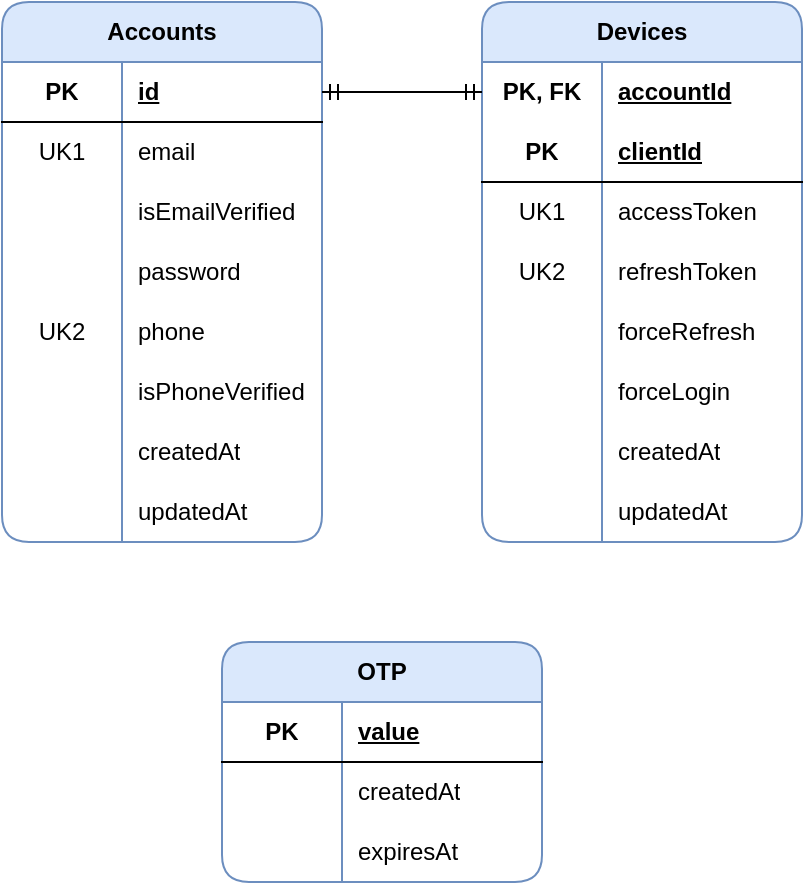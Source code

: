 <mxfile version="24.4.8" type="device" pages="4">
  <diagram name="AuthN" id="L0f804TzTIXmZ1ZiE1og">
    <mxGraphModel dx="1195" dy="732" grid="1" gridSize="10" guides="1" tooltips="1" connect="1" arrows="1" fold="1" page="1" pageScale="1" pageWidth="1300" pageHeight="509" math="0" shadow="0">
      <root>
        <mxCell id="0" />
        <mxCell id="1" parent="0" />
        <mxCell id="5DroDRIamPjFUsew-lDF-1" value="Accounts" style="shape=table;startSize=30;container=1;collapsible=1;childLayout=tableLayout;fixedRows=1;rowLines=0;fontStyle=1;align=center;resizeLast=1;html=1;whiteSpace=wrap;fillColor=#dae8fc;strokeColor=#6c8ebf;rounded=1;shadow=0;swimlaneLine=1;textShadow=0;labelBorderColor=none;labelBackgroundColor=none;" vertex="1" parent="1">
          <mxGeometry x="40" y="40" width="160" height="270" as="geometry" />
        </mxCell>
        <mxCell id="5DroDRIamPjFUsew-lDF-5" value="" style="shape=tableRow;horizontal=0;startSize=0;swimlaneHead=0;swimlaneBody=0;fillColor=none;collapsible=0;dropTarget=0;points=[[0,0.5],[1,0.5]];portConstraint=eastwest;top=0;left=0;right=0;bottom=1;html=1;" vertex="1" parent="5DroDRIamPjFUsew-lDF-1">
          <mxGeometry y="30" width="160" height="30" as="geometry" />
        </mxCell>
        <mxCell id="5DroDRIamPjFUsew-lDF-6" value="PK" style="shape=partialRectangle;connectable=0;fillColor=none;top=0;left=0;bottom=0;right=0;fontStyle=1;overflow=hidden;html=1;whiteSpace=wrap;" vertex="1" parent="5DroDRIamPjFUsew-lDF-5">
          <mxGeometry width="60" height="30" as="geometry">
            <mxRectangle width="60" height="30" as="alternateBounds" />
          </mxGeometry>
        </mxCell>
        <mxCell id="5DroDRIamPjFUsew-lDF-7" value="id" style="shape=partialRectangle;connectable=0;fillColor=none;top=0;left=0;bottom=0;right=0;align=left;spacingLeft=6;fontStyle=5;overflow=hidden;html=1;whiteSpace=wrap;" vertex="1" parent="5DroDRIamPjFUsew-lDF-5">
          <mxGeometry x="60" width="100" height="30" as="geometry">
            <mxRectangle width="100" height="30" as="alternateBounds" />
          </mxGeometry>
        </mxCell>
        <mxCell id="5DroDRIamPjFUsew-lDF-8" value="" style="shape=tableRow;horizontal=0;startSize=0;swimlaneHead=0;swimlaneBody=0;fillColor=none;collapsible=0;dropTarget=0;points=[[0,0.5],[1,0.5]];portConstraint=eastwest;top=0;left=0;right=0;bottom=0;html=1;" vertex="1" parent="5DroDRIamPjFUsew-lDF-1">
          <mxGeometry y="60" width="160" height="30" as="geometry" />
        </mxCell>
        <mxCell id="5DroDRIamPjFUsew-lDF-9" value="UK1" style="shape=partialRectangle;connectable=0;fillColor=none;top=0;left=0;bottom=0;right=0;editable=1;overflow=hidden;html=1;whiteSpace=wrap;" vertex="1" parent="5DroDRIamPjFUsew-lDF-8">
          <mxGeometry width="60" height="30" as="geometry">
            <mxRectangle width="60" height="30" as="alternateBounds" />
          </mxGeometry>
        </mxCell>
        <mxCell id="5DroDRIamPjFUsew-lDF-10" value="email" style="shape=partialRectangle;connectable=0;fillColor=none;top=0;left=0;bottom=0;right=0;align=left;spacingLeft=6;overflow=hidden;html=1;whiteSpace=wrap;" vertex="1" parent="5DroDRIamPjFUsew-lDF-8">
          <mxGeometry x="60" width="100" height="30" as="geometry">
            <mxRectangle width="100" height="30" as="alternateBounds" />
          </mxGeometry>
        </mxCell>
        <mxCell id="5DroDRIamPjFUsew-lDF-23" value="" style="shape=tableRow;horizontal=0;startSize=0;swimlaneHead=0;swimlaneBody=0;fillColor=none;collapsible=0;dropTarget=0;points=[[0,0.5],[1,0.5]];portConstraint=eastwest;top=0;left=0;right=0;bottom=0;html=1;" vertex="1" parent="5DroDRIamPjFUsew-lDF-1">
          <mxGeometry y="90" width="160" height="30" as="geometry" />
        </mxCell>
        <mxCell id="5DroDRIamPjFUsew-lDF-24" value="" style="shape=partialRectangle;connectable=0;fillColor=none;top=0;left=0;bottom=0;right=0;editable=1;overflow=hidden;html=1;whiteSpace=wrap;" vertex="1" parent="5DroDRIamPjFUsew-lDF-23">
          <mxGeometry width="60" height="30" as="geometry">
            <mxRectangle width="60" height="30" as="alternateBounds" />
          </mxGeometry>
        </mxCell>
        <mxCell id="5DroDRIamPjFUsew-lDF-25" value="isEmailVerified" style="shape=partialRectangle;connectable=0;fillColor=none;top=0;left=0;bottom=0;right=0;align=left;spacingLeft=6;overflow=hidden;html=1;whiteSpace=wrap;" vertex="1" parent="5DroDRIamPjFUsew-lDF-23">
          <mxGeometry x="60" width="100" height="30" as="geometry">
            <mxRectangle width="100" height="30" as="alternateBounds" />
          </mxGeometry>
        </mxCell>
        <mxCell id="5DroDRIamPjFUsew-lDF-11" value="" style="shape=tableRow;horizontal=0;startSize=0;swimlaneHead=0;swimlaneBody=0;fillColor=none;collapsible=0;dropTarget=0;points=[[0,0.5],[1,0.5]];portConstraint=eastwest;top=0;left=0;right=0;bottom=0;html=1;" vertex="1" parent="5DroDRIamPjFUsew-lDF-1">
          <mxGeometry y="120" width="160" height="30" as="geometry" />
        </mxCell>
        <mxCell id="5DroDRIamPjFUsew-lDF-12" value="" style="shape=partialRectangle;connectable=0;fillColor=none;top=0;left=0;bottom=0;right=0;editable=1;overflow=hidden;html=1;whiteSpace=wrap;" vertex="1" parent="5DroDRIamPjFUsew-lDF-11">
          <mxGeometry width="60" height="30" as="geometry">
            <mxRectangle width="60" height="30" as="alternateBounds" />
          </mxGeometry>
        </mxCell>
        <mxCell id="5DroDRIamPjFUsew-lDF-13" value="password" style="shape=partialRectangle;connectable=0;fillColor=none;top=0;left=0;bottom=0;right=0;align=left;spacingLeft=6;overflow=hidden;html=1;whiteSpace=wrap;" vertex="1" parent="5DroDRIamPjFUsew-lDF-11">
          <mxGeometry x="60" width="100" height="30" as="geometry">
            <mxRectangle width="100" height="30" as="alternateBounds" />
          </mxGeometry>
        </mxCell>
        <mxCell id="5DroDRIamPjFUsew-lDF-17" value="" style="shape=tableRow;horizontal=0;startSize=0;swimlaneHead=0;swimlaneBody=0;fillColor=none;collapsible=0;dropTarget=0;points=[[0,0.5],[1,0.5]];portConstraint=eastwest;top=0;left=0;right=0;bottom=0;html=1;" vertex="1" parent="5DroDRIamPjFUsew-lDF-1">
          <mxGeometry y="150" width="160" height="30" as="geometry" />
        </mxCell>
        <mxCell id="5DroDRIamPjFUsew-lDF-18" value="UK2" style="shape=partialRectangle;connectable=0;fillColor=none;top=0;left=0;bottom=0;right=0;editable=1;overflow=hidden;html=1;whiteSpace=wrap;" vertex="1" parent="5DroDRIamPjFUsew-lDF-17">
          <mxGeometry width="60" height="30" as="geometry">
            <mxRectangle width="60" height="30" as="alternateBounds" />
          </mxGeometry>
        </mxCell>
        <mxCell id="5DroDRIamPjFUsew-lDF-19" value="phone" style="shape=partialRectangle;connectable=0;fillColor=none;top=0;left=0;bottom=0;right=0;align=left;spacingLeft=6;overflow=hidden;html=1;whiteSpace=wrap;" vertex="1" parent="5DroDRIamPjFUsew-lDF-17">
          <mxGeometry x="60" width="100" height="30" as="geometry">
            <mxRectangle width="100" height="30" as="alternateBounds" />
          </mxGeometry>
        </mxCell>
        <mxCell id="5DroDRIamPjFUsew-lDF-26" value="" style="shape=tableRow;horizontal=0;startSize=0;swimlaneHead=0;swimlaneBody=0;fillColor=none;collapsible=0;dropTarget=0;points=[[0,0.5],[1,0.5]];portConstraint=eastwest;top=0;left=0;right=0;bottom=0;html=1;" vertex="1" parent="5DroDRIamPjFUsew-lDF-1">
          <mxGeometry y="180" width="160" height="30" as="geometry" />
        </mxCell>
        <mxCell id="5DroDRIamPjFUsew-lDF-27" value="" style="shape=partialRectangle;connectable=0;fillColor=none;top=0;left=0;bottom=0;right=0;editable=1;overflow=hidden;html=1;whiteSpace=wrap;" vertex="1" parent="5DroDRIamPjFUsew-lDF-26">
          <mxGeometry width="60" height="30" as="geometry">
            <mxRectangle width="60" height="30" as="alternateBounds" />
          </mxGeometry>
        </mxCell>
        <mxCell id="5DroDRIamPjFUsew-lDF-28" value="isPhoneVerified" style="shape=partialRectangle;connectable=0;fillColor=none;top=0;left=0;bottom=0;right=0;align=left;spacingLeft=6;overflow=hidden;html=1;whiteSpace=wrap;" vertex="1" parent="5DroDRIamPjFUsew-lDF-26">
          <mxGeometry x="60" width="100" height="30" as="geometry">
            <mxRectangle width="100" height="30" as="alternateBounds" />
          </mxGeometry>
        </mxCell>
        <mxCell id="5DroDRIamPjFUsew-lDF-20" value="" style="shape=tableRow;horizontal=0;startSize=0;swimlaneHead=0;swimlaneBody=0;fillColor=none;collapsible=0;dropTarget=0;points=[[0,0.5],[1,0.5]];portConstraint=eastwest;top=0;left=0;right=0;bottom=0;html=1;" vertex="1" parent="5DroDRIamPjFUsew-lDF-1">
          <mxGeometry y="210" width="160" height="30" as="geometry" />
        </mxCell>
        <mxCell id="5DroDRIamPjFUsew-lDF-21" value="" style="shape=partialRectangle;connectable=0;fillColor=none;top=0;left=0;bottom=0;right=0;editable=1;overflow=hidden;html=1;whiteSpace=wrap;" vertex="1" parent="5DroDRIamPjFUsew-lDF-20">
          <mxGeometry width="60" height="30" as="geometry">
            <mxRectangle width="60" height="30" as="alternateBounds" />
          </mxGeometry>
        </mxCell>
        <mxCell id="5DroDRIamPjFUsew-lDF-22" value="createdAt" style="shape=partialRectangle;connectable=0;fillColor=none;top=0;left=0;bottom=0;right=0;align=left;spacingLeft=6;overflow=hidden;html=1;whiteSpace=wrap;" vertex="1" parent="5DroDRIamPjFUsew-lDF-20">
          <mxGeometry x="60" width="100" height="30" as="geometry">
            <mxRectangle width="100" height="30" as="alternateBounds" />
          </mxGeometry>
        </mxCell>
        <mxCell id="5DroDRIamPjFUsew-lDF-29" value="" style="shape=tableRow;horizontal=0;startSize=0;swimlaneHead=0;swimlaneBody=0;fillColor=none;collapsible=0;dropTarget=0;points=[[0,0.5],[1,0.5]];portConstraint=eastwest;top=0;left=0;right=0;bottom=0;html=1;" vertex="1" parent="5DroDRIamPjFUsew-lDF-1">
          <mxGeometry y="240" width="160" height="30" as="geometry" />
        </mxCell>
        <mxCell id="5DroDRIamPjFUsew-lDF-30" value="" style="shape=partialRectangle;connectable=0;fillColor=none;top=0;left=0;bottom=0;right=0;editable=1;overflow=hidden;html=1;whiteSpace=wrap;" vertex="1" parent="5DroDRIamPjFUsew-lDF-29">
          <mxGeometry width="60" height="30" as="geometry">
            <mxRectangle width="60" height="30" as="alternateBounds" />
          </mxGeometry>
        </mxCell>
        <mxCell id="5DroDRIamPjFUsew-lDF-31" value="updatedAt" style="shape=partialRectangle;connectable=0;fillColor=none;top=0;left=0;bottom=0;right=0;align=left;spacingLeft=6;overflow=hidden;html=1;whiteSpace=wrap;" vertex="1" parent="5DroDRIamPjFUsew-lDF-29">
          <mxGeometry x="60" width="100" height="30" as="geometry">
            <mxRectangle width="100" height="30" as="alternateBounds" />
          </mxGeometry>
        </mxCell>
        <mxCell id="5DroDRIamPjFUsew-lDF-35" value="Devices" style="shape=table;startSize=30;container=1;collapsible=1;childLayout=tableLayout;fixedRows=1;rowLines=0;fontStyle=1;align=center;resizeLast=1;html=1;whiteSpace=wrap;fillColor=#dae8fc;strokeColor=#6c8ebf;rounded=1;shadow=0;swimlaneLine=1;textShadow=0;labelBorderColor=none;labelBackgroundColor=none;" vertex="1" parent="1">
          <mxGeometry x="280" y="40" width="160" height="270" as="geometry" />
        </mxCell>
        <mxCell id="5DroDRIamPjFUsew-lDF-66" value="" style="shape=tableRow;horizontal=0;startSize=0;swimlaneHead=0;swimlaneBody=0;fillColor=none;collapsible=0;dropTarget=0;points=[[0,0.5],[1,0.5]];portConstraint=eastwest;top=0;left=0;right=0;bottom=0;html=1;" vertex="1" parent="5DroDRIamPjFUsew-lDF-35">
          <mxGeometry y="30" width="160" height="30" as="geometry" />
        </mxCell>
        <mxCell id="5DroDRIamPjFUsew-lDF-67" value="PK, FK" style="shape=partialRectangle;connectable=0;fillColor=none;top=0;left=0;bottom=0;right=0;editable=1;overflow=hidden;html=1;whiteSpace=wrap;fontStyle=1" vertex="1" parent="5DroDRIamPjFUsew-lDF-66">
          <mxGeometry width="60" height="30" as="geometry">
            <mxRectangle width="60" height="30" as="alternateBounds" />
          </mxGeometry>
        </mxCell>
        <mxCell id="5DroDRIamPjFUsew-lDF-68" value="&lt;u style=&quot;&quot;&gt;&lt;b&gt;accountId&lt;/b&gt;&lt;/u&gt;" style="shape=partialRectangle;connectable=0;fillColor=none;top=0;left=0;bottom=0;right=0;align=left;spacingLeft=6;overflow=hidden;html=1;whiteSpace=wrap;" vertex="1" parent="5DroDRIamPjFUsew-lDF-66">
          <mxGeometry x="60" width="100" height="30" as="geometry">
            <mxRectangle width="100" height="30" as="alternateBounds" />
          </mxGeometry>
        </mxCell>
        <mxCell id="5DroDRIamPjFUsew-lDF-36" value="" style="shape=tableRow;horizontal=0;startSize=0;swimlaneHead=0;swimlaneBody=0;fillColor=none;collapsible=0;dropTarget=0;points=[[0,0.5],[1,0.5]];portConstraint=eastwest;top=0;left=0;right=0;bottom=1;html=1;" vertex="1" parent="5DroDRIamPjFUsew-lDF-35">
          <mxGeometry y="60" width="160" height="30" as="geometry" />
        </mxCell>
        <mxCell id="5DroDRIamPjFUsew-lDF-37" value="PK" style="shape=partialRectangle;connectable=0;fillColor=none;top=0;left=0;bottom=0;right=0;fontStyle=1;overflow=hidden;html=1;whiteSpace=wrap;" vertex="1" parent="5DroDRIamPjFUsew-lDF-36">
          <mxGeometry width="60" height="30" as="geometry">
            <mxRectangle width="60" height="30" as="alternateBounds" />
          </mxGeometry>
        </mxCell>
        <mxCell id="5DroDRIamPjFUsew-lDF-38" value="clientId" style="shape=partialRectangle;connectable=0;fillColor=none;top=0;left=0;bottom=0;right=0;align=left;spacingLeft=6;fontStyle=5;overflow=hidden;html=1;whiteSpace=wrap;" vertex="1" parent="5DroDRIamPjFUsew-lDF-36">
          <mxGeometry x="60" width="100" height="30" as="geometry">
            <mxRectangle width="100" height="30" as="alternateBounds" />
          </mxGeometry>
        </mxCell>
        <mxCell id="5DroDRIamPjFUsew-lDF-39" value="" style="shape=tableRow;horizontal=0;startSize=0;swimlaneHead=0;swimlaneBody=0;fillColor=none;collapsible=0;dropTarget=0;points=[[0,0.5],[1,0.5]];portConstraint=eastwest;top=0;left=0;right=0;bottom=0;html=1;" vertex="1" parent="5DroDRIamPjFUsew-lDF-35">
          <mxGeometry y="90" width="160" height="30" as="geometry" />
        </mxCell>
        <mxCell id="5DroDRIamPjFUsew-lDF-40" value="UK1" style="shape=partialRectangle;connectable=0;fillColor=none;top=0;left=0;bottom=0;right=0;editable=1;overflow=hidden;html=1;whiteSpace=wrap;" vertex="1" parent="5DroDRIamPjFUsew-lDF-39">
          <mxGeometry width="60" height="30" as="geometry">
            <mxRectangle width="60" height="30" as="alternateBounds" />
          </mxGeometry>
        </mxCell>
        <mxCell id="5DroDRIamPjFUsew-lDF-41" value="accessToken" style="shape=partialRectangle;connectable=0;fillColor=none;top=0;left=0;bottom=0;right=0;align=left;spacingLeft=6;overflow=hidden;html=1;whiteSpace=wrap;" vertex="1" parent="5DroDRIamPjFUsew-lDF-39">
          <mxGeometry x="60" width="100" height="30" as="geometry">
            <mxRectangle width="100" height="30" as="alternateBounds" />
          </mxGeometry>
        </mxCell>
        <mxCell id="5DroDRIamPjFUsew-lDF-45" value="" style="shape=tableRow;horizontal=0;startSize=0;swimlaneHead=0;swimlaneBody=0;fillColor=none;collapsible=0;dropTarget=0;points=[[0,0.5],[1,0.5]];portConstraint=eastwest;top=0;left=0;right=0;bottom=0;html=1;" vertex="1" parent="5DroDRIamPjFUsew-lDF-35">
          <mxGeometry y="120" width="160" height="30" as="geometry" />
        </mxCell>
        <mxCell id="5DroDRIamPjFUsew-lDF-46" value="UK2" style="shape=partialRectangle;connectable=0;fillColor=none;top=0;left=0;bottom=0;right=0;editable=1;overflow=hidden;html=1;whiteSpace=wrap;" vertex="1" parent="5DroDRIamPjFUsew-lDF-45">
          <mxGeometry width="60" height="30" as="geometry">
            <mxRectangle width="60" height="30" as="alternateBounds" />
          </mxGeometry>
        </mxCell>
        <mxCell id="5DroDRIamPjFUsew-lDF-47" value="refreshToken" style="shape=partialRectangle;connectable=0;fillColor=none;top=0;left=0;bottom=0;right=0;align=left;spacingLeft=6;overflow=hidden;html=1;whiteSpace=wrap;" vertex="1" parent="5DroDRIamPjFUsew-lDF-45">
          <mxGeometry x="60" width="100" height="30" as="geometry">
            <mxRectangle width="100" height="30" as="alternateBounds" />
          </mxGeometry>
        </mxCell>
        <mxCell id="5DroDRIamPjFUsew-lDF-42" value="" style="shape=tableRow;horizontal=0;startSize=0;swimlaneHead=0;swimlaneBody=0;fillColor=none;collapsible=0;dropTarget=0;points=[[0,0.5],[1,0.5]];portConstraint=eastwest;top=0;left=0;right=0;bottom=0;html=1;" vertex="1" parent="5DroDRIamPjFUsew-lDF-35">
          <mxGeometry y="150" width="160" height="30" as="geometry" />
        </mxCell>
        <mxCell id="5DroDRIamPjFUsew-lDF-43" value="" style="shape=partialRectangle;connectable=0;fillColor=none;top=0;left=0;bottom=0;right=0;editable=1;overflow=hidden;html=1;whiteSpace=wrap;" vertex="1" parent="5DroDRIamPjFUsew-lDF-42">
          <mxGeometry width="60" height="30" as="geometry">
            <mxRectangle width="60" height="30" as="alternateBounds" />
          </mxGeometry>
        </mxCell>
        <mxCell id="5DroDRIamPjFUsew-lDF-44" value="forceRefresh" style="shape=partialRectangle;connectable=0;fillColor=none;top=0;left=0;bottom=0;right=0;align=left;spacingLeft=6;overflow=hidden;html=1;whiteSpace=wrap;" vertex="1" parent="5DroDRIamPjFUsew-lDF-42">
          <mxGeometry x="60" width="100" height="30" as="geometry">
            <mxRectangle width="100" height="30" as="alternateBounds" />
          </mxGeometry>
        </mxCell>
        <mxCell id="5DroDRIamPjFUsew-lDF-48" value="" style="shape=tableRow;horizontal=0;startSize=0;swimlaneHead=0;swimlaneBody=0;fillColor=none;collapsible=0;dropTarget=0;points=[[0,0.5],[1,0.5]];portConstraint=eastwest;top=0;left=0;right=0;bottom=0;html=1;" vertex="1" parent="5DroDRIamPjFUsew-lDF-35">
          <mxGeometry y="180" width="160" height="30" as="geometry" />
        </mxCell>
        <mxCell id="5DroDRIamPjFUsew-lDF-49" value="" style="shape=partialRectangle;connectable=0;fillColor=none;top=0;left=0;bottom=0;right=0;editable=1;overflow=hidden;html=1;whiteSpace=wrap;" vertex="1" parent="5DroDRIamPjFUsew-lDF-48">
          <mxGeometry width="60" height="30" as="geometry">
            <mxRectangle width="60" height="30" as="alternateBounds" />
          </mxGeometry>
        </mxCell>
        <mxCell id="5DroDRIamPjFUsew-lDF-50" value="forceLogin" style="shape=partialRectangle;connectable=0;fillColor=none;top=0;left=0;bottom=0;right=0;align=left;spacingLeft=6;overflow=hidden;html=1;whiteSpace=wrap;" vertex="1" parent="5DroDRIamPjFUsew-lDF-48">
          <mxGeometry x="60" width="100" height="30" as="geometry">
            <mxRectangle width="100" height="30" as="alternateBounds" />
          </mxGeometry>
        </mxCell>
        <mxCell id="5DroDRIamPjFUsew-lDF-54" value="" style="shape=tableRow;horizontal=0;startSize=0;swimlaneHead=0;swimlaneBody=0;fillColor=none;collapsible=0;dropTarget=0;points=[[0,0.5],[1,0.5]];portConstraint=eastwest;top=0;left=0;right=0;bottom=0;html=1;" vertex="1" parent="5DroDRIamPjFUsew-lDF-35">
          <mxGeometry y="210" width="160" height="30" as="geometry" />
        </mxCell>
        <mxCell id="5DroDRIamPjFUsew-lDF-55" value="" style="shape=partialRectangle;connectable=0;fillColor=none;top=0;left=0;bottom=0;right=0;editable=1;overflow=hidden;html=1;whiteSpace=wrap;" vertex="1" parent="5DroDRIamPjFUsew-lDF-54">
          <mxGeometry width="60" height="30" as="geometry">
            <mxRectangle width="60" height="30" as="alternateBounds" />
          </mxGeometry>
        </mxCell>
        <mxCell id="5DroDRIamPjFUsew-lDF-56" value="createdAt" style="shape=partialRectangle;connectable=0;fillColor=none;top=0;left=0;bottom=0;right=0;align=left;spacingLeft=6;overflow=hidden;html=1;whiteSpace=wrap;" vertex="1" parent="5DroDRIamPjFUsew-lDF-54">
          <mxGeometry x="60" width="100" height="30" as="geometry">
            <mxRectangle width="100" height="30" as="alternateBounds" />
          </mxGeometry>
        </mxCell>
        <mxCell id="5DroDRIamPjFUsew-lDF-57" value="" style="shape=tableRow;horizontal=0;startSize=0;swimlaneHead=0;swimlaneBody=0;fillColor=none;collapsible=0;dropTarget=0;points=[[0,0.5],[1,0.5]];portConstraint=eastwest;top=0;left=0;right=0;bottom=0;html=1;" vertex="1" parent="5DroDRIamPjFUsew-lDF-35">
          <mxGeometry y="240" width="160" height="30" as="geometry" />
        </mxCell>
        <mxCell id="5DroDRIamPjFUsew-lDF-58" value="" style="shape=partialRectangle;connectable=0;fillColor=none;top=0;left=0;bottom=0;right=0;editable=1;overflow=hidden;html=1;whiteSpace=wrap;" vertex="1" parent="5DroDRIamPjFUsew-lDF-57">
          <mxGeometry width="60" height="30" as="geometry">
            <mxRectangle width="60" height="30" as="alternateBounds" />
          </mxGeometry>
        </mxCell>
        <mxCell id="5DroDRIamPjFUsew-lDF-59" value="updatedAt" style="shape=partialRectangle;connectable=0;fillColor=none;top=0;left=0;bottom=0;right=0;align=left;spacingLeft=6;overflow=hidden;html=1;whiteSpace=wrap;" vertex="1" parent="5DroDRIamPjFUsew-lDF-57">
          <mxGeometry x="60" width="100" height="30" as="geometry">
            <mxRectangle width="100" height="30" as="alternateBounds" />
          </mxGeometry>
        </mxCell>
        <mxCell id="5DroDRIamPjFUsew-lDF-232" value="" style="edgeStyle=orthogonalEdgeStyle;fontSize=12;html=1;endArrow=ERmandOne;startArrow=ERmandOne;rounded=0;entryX=1;entryY=0.5;entryDx=0;entryDy=0;exitX=0;exitY=0.5;exitDx=0;exitDy=0;" edge="1" parent="1" source="5DroDRIamPjFUsew-lDF-66" target="5DroDRIamPjFUsew-lDF-5">
          <mxGeometry width="100" height="100" relative="1" as="geometry">
            <mxPoint x="300" y="610" as="sourcePoint" />
            <mxPoint x="400" y="510" as="targetPoint" />
          </mxGeometry>
        </mxCell>
        <mxCell id="vAoeXuv9-40EtnPt-Bmb-1" value="OTP" style="shape=table;startSize=30;container=1;collapsible=1;childLayout=tableLayout;fixedRows=1;rowLines=0;fontStyle=1;align=center;resizeLast=1;html=1;whiteSpace=wrap;fillColor=#dae8fc;strokeColor=#6c8ebf;rounded=1;shadow=0;swimlaneLine=1;textShadow=0;labelBorderColor=none;labelBackgroundColor=none;" vertex="1" parent="1">
          <mxGeometry x="150" y="360" width="160" height="120" as="geometry" />
        </mxCell>
        <mxCell id="vAoeXuv9-40EtnPt-Bmb-5" value="" style="shape=tableRow;horizontal=0;startSize=0;swimlaneHead=0;swimlaneBody=0;fillColor=none;collapsible=0;dropTarget=0;points=[[0,0.5],[1,0.5]];portConstraint=eastwest;top=0;left=0;right=0;bottom=1;html=1;" vertex="1" parent="vAoeXuv9-40EtnPt-Bmb-1">
          <mxGeometry y="30" width="160" height="30" as="geometry" />
        </mxCell>
        <mxCell id="vAoeXuv9-40EtnPt-Bmb-6" value="PK" style="shape=partialRectangle;connectable=0;fillColor=none;top=0;left=0;bottom=0;right=0;fontStyle=1;overflow=hidden;html=1;whiteSpace=wrap;" vertex="1" parent="vAoeXuv9-40EtnPt-Bmb-5">
          <mxGeometry width="60" height="30" as="geometry">
            <mxRectangle width="60" height="30" as="alternateBounds" />
          </mxGeometry>
        </mxCell>
        <mxCell id="vAoeXuv9-40EtnPt-Bmb-7" value="value" style="shape=partialRectangle;connectable=0;fillColor=none;top=0;left=0;bottom=0;right=0;align=left;spacingLeft=6;fontStyle=5;overflow=hidden;html=1;whiteSpace=wrap;" vertex="1" parent="vAoeXuv9-40EtnPt-Bmb-5">
          <mxGeometry x="60" width="100" height="30" as="geometry">
            <mxRectangle width="100" height="30" as="alternateBounds" />
          </mxGeometry>
        </mxCell>
        <mxCell id="vAoeXuv9-40EtnPt-Bmb-11" value="" style="shape=tableRow;horizontal=0;startSize=0;swimlaneHead=0;swimlaneBody=0;fillColor=none;collapsible=0;dropTarget=0;points=[[0,0.5],[1,0.5]];portConstraint=eastwest;top=0;left=0;right=0;bottom=0;html=1;" vertex="1" parent="vAoeXuv9-40EtnPt-Bmb-1">
          <mxGeometry y="60" width="160" height="30" as="geometry" />
        </mxCell>
        <mxCell id="vAoeXuv9-40EtnPt-Bmb-12" value="" style="shape=partialRectangle;connectable=0;fillColor=none;top=0;left=0;bottom=0;right=0;editable=1;overflow=hidden;html=1;whiteSpace=wrap;" vertex="1" parent="vAoeXuv9-40EtnPt-Bmb-11">
          <mxGeometry width="60" height="30" as="geometry">
            <mxRectangle width="60" height="30" as="alternateBounds" />
          </mxGeometry>
        </mxCell>
        <mxCell id="vAoeXuv9-40EtnPt-Bmb-13" value="createdAt" style="shape=partialRectangle;connectable=0;fillColor=none;top=0;left=0;bottom=0;right=0;align=left;spacingLeft=6;overflow=hidden;html=1;whiteSpace=wrap;" vertex="1" parent="vAoeXuv9-40EtnPt-Bmb-11">
          <mxGeometry x="60" width="100" height="30" as="geometry">
            <mxRectangle width="100" height="30" as="alternateBounds" />
          </mxGeometry>
        </mxCell>
        <mxCell id="vAoeXuv9-40EtnPt-Bmb-8" value="" style="shape=tableRow;horizontal=0;startSize=0;swimlaneHead=0;swimlaneBody=0;fillColor=none;collapsible=0;dropTarget=0;points=[[0,0.5],[1,0.5]];portConstraint=eastwest;top=0;left=0;right=0;bottom=0;html=1;" vertex="1" parent="vAoeXuv9-40EtnPt-Bmb-1">
          <mxGeometry y="90" width="160" height="30" as="geometry" />
        </mxCell>
        <mxCell id="vAoeXuv9-40EtnPt-Bmb-9" value="" style="shape=partialRectangle;connectable=0;fillColor=none;top=0;left=0;bottom=0;right=0;editable=1;overflow=hidden;html=1;whiteSpace=wrap;" vertex="1" parent="vAoeXuv9-40EtnPt-Bmb-8">
          <mxGeometry width="60" height="30" as="geometry">
            <mxRectangle width="60" height="30" as="alternateBounds" />
          </mxGeometry>
        </mxCell>
        <mxCell id="vAoeXuv9-40EtnPt-Bmb-10" value="expiresAt" style="shape=partialRectangle;connectable=0;fillColor=none;top=0;left=0;bottom=0;right=0;align=left;spacingLeft=6;overflow=hidden;html=1;whiteSpace=wrap;" vertex="1" parent="vAoeXuv9-40EtnPt-Bmb-8">
          <mxGeometry x="60" width="100" height="30" as="geometry">
            <mxRectangle width="100" height="30" as="alternateBounds" />
          </mxGeometry>
        </mxCell>
      </root>
    </mxGraphModel>
  </diagram>
  <diagram id="0Oe5BOLTmUgsEWYLWkJ4" name="AuthZ - All DB">
    <mxGraphModel dx="1434" dy="878" grid="1" gridSize="10" guides="1" tooltips="1" connect="1" arrows="1" fold="1" page="1" pageScale="1" pageWidth="1300" pageHeight="509" math="0" shadow="0">
      <root>
        <mxCell id="0" />
        <mxCell id="1" parent="0" />
        <mxCell id="yH_bW688IPmBSZX7i61r-1" value="Roles" style="shape=table;startSize=30;container=1;collapsible=1;childLayout=tableLayout;fixedRows=1;rowLines=0;fontStyle=1;align=center;resizeLast=1;html=1;whiteSpace=wrap;fillColor=#dae8fc;strokeColor=#6c8ebf;rounded=1;shadow=0;swimlaneLine=1;textShadow=0;labelBorderColor=none;labelBackgroundColor=none;" vertex="1" parent="1">
          <mxGeometry x="560" y="40" width="160" height="210" as="geometry" />
        </mxCell>
        <mxCell id="yH_bW688IPmBSZX7i61r-2" value="" style="shape=tableRow;horizontal=0;startSize=0;swimlaneHead=0;swimlaneBody=0;fillColor=none;collapsible=0;dropTarget=0;points=[[0,0.5],[1,0.5]];portConstraint=eastwest;top=0;left=0;right=0;bottom=1;html=1;" vertex="1" parent="yH_bW688IPmBSZX7i61r-1">
          <mxGeometry y="30" width="160" height="30" as="geometry" />
        </mxCell>
        <mxCell id="yH_bW688IPmBSZX7i61r-3" value="PK" style="shape=partialRectangle;connectable=0;fillColor=none;top=0;left=0;bottom=0;right=0;fontStyle=1;overflow=hidden;html=1;whiteSpace=wrap;" vertex="1" parent="yH_bW688IPmBSZX7i61r-2">
          <mxGeometry width="60" height="30" as="geometry">
            <mxRectangle width="60" height="30" as="alternateBounds" />
          </mxGeometry>
        </mxCell>
        <mxCell id="yH_bW688IPmBSZX7i61r-4" value="id" style="shape=partialRectangle;connectable=0;fillColor=none;top=0;left=0;bottom=0;right=0;align=left;spacingLeft=6;fontStyle=5;overflow=hidden;html=1;whiteSpace=wrap;" vertex="1" parent="yH_bW688IPmBSZX7i61r-2">
          <mxGeometry x="60" width="100" height="30" as="geometry">
            <mxRectangle width="100" height="30" as="alternateBounds" />
          </mxGeometry>
        </mxCell>
        <mxCell id="yH_bW688IPmBSZX7i61r-5" value="" style="shape=tableRow;horizontal=0;startSize=0;swimlaneHead=0;swimlaneBody=0;fillColor=none;collapsible=0;dropTarget=0;points=[[0,0.5],[1,0.5]];portConstraint=eastwest;top=0;left=0;right=0;bottom=0;html=1;" vertex="1" parent="yH_bW688IPmBSZX7i61r-1">
          <mxGeometry y="60" width="160" height="30" as="geometry" />
        </mxCell>
        <mxCell id="yH_bW688IPmBSZX7i61r-6" value="UK1, FK" style="shape=partialRectangle;connectable=0;fillColor=none;top=0;left=0;bottom=0;right=0;editable=1;overflow=hidden;html=1;whiteSpace=wrap;" vertex="1" parent="yH_bW688IPmBSZX7i61r-5">
          <mxGeometry width="60" height="30" as="geometry">
            <mxRectangle width="60" height="30" as="alternateBounds" />
          </mxGeometry>
        </mxCell>
        <mxCell id="yH_bW688IPmBSZX7i61r-7" value="serviceId" style="shape=partialRectangle;connectable=0;fillColor=none;top=0;left=0;bottom=0;right=0;align=left;spacingLeft=6;overflow=hidden;html=1;whiteSpace=wrap;" vertex="1" parent="yH_bW688IPmBSZX7i61r-5">
          <mxGeometry x="60" width="100" height="30" as="geometry">
            <mxRectangle width="100" height="30" as="alternateBounds" />
          </mxGeometry>
        </mxCell>
        <mxCell id="yH_bW688IPmBSZX7i61r-8" value="" style="shape=tableRow;horizontal=0;startSize=0;swimlaneHead=0;swimlaneBody=0;fillColor=none;collapsible=0;dropTarget=0;points=[[0,0.5],[1,0.5]];portConstraint=eastwest;top=0;left=0;right=0;bottom=0;html=1;" vertex="1" parent="yH_bW688IPmBSZX7i61r-1">
          <mxGeometry y="90" width="160" height="30" as="geometry" />
        </mxCell>
        <mxCell id="yH_bW688IPmBSZX7i61r-9" value="UK2" style="shape=partialRectangle;connectable=0;fillColor=none;top=0;left=0;bottom=0;right=0;editable=1;overflow=hidden;html=1;whiteSpace=wrap;" vertex="1" parent="yH_bW688IPmBSZX7i61r-8">
          <mxGeometry width="60" height="30" as="geometry">
            <mxRectangle width="60" height="30" as="alternateBounds" />
          </mxGeometry>
        </mxCell>
        <mxCell id="yH_bW688IPmBSZX7i61r-10" value="name" style="shape=partialRectangle;connectable=0;fillColor=none;top=0;left=0;bottom=0;right=0;align=left;spacingLeft=6;overflow=hidden;html=1;whiteSpace=wrap;" vertex="1" parent="yH_bW688IPmBSZX7i61r-8">
          <mxGeometry x="60" width="100" height="30" as="geometry">
            <mxRectangle width="100" height="30" as="alternateBounds" />
          </mxGeometry>
        </mxCell>
        <mxCell id="yH_bW688IPmBSZX7i61r-11" value="" style="shape=tableRow;horizontal=0;startSize=0;swimlaneHead=0;swimlaneBody=0;fillColor=none;collapsible=0;dropTarget=0;points=[[0,0.5],[1,0.5]];portConstraint=eastwest;top=0;left=0;right=0;bottom=0;html=1;" vertex="1" parent="yH_bW688IPmBSZX7i61r-1">
          <mxGeometry y="120" width="160" height="30" as="geometry" />
        </mxCell>
        <mxCell id="yH_bW688IPmBSZX7i61r-12" value="" style="shape=partialRectangle;connectable=0;fillColor=none;top=0;left=0;bottom=0;right=0;editable=1;overflow=hidden;html=1;whiteSpace=wrap;" vertex="1" parent="yH_bW688IPmBSZX7i61r-11">
          <mxGeometry width="60" height="30" as="geometry">
            <mxRectangle width="60" height="30" as="alternateBounds" />
          </mxGeometry>
        </mxCell>
        <mxCell id="yH_bW688IPmBSZX7i61r-13" value="description" style="shape=partialRectangle;connectable=0;fillColor=none;top=0;left=0;bottom=0;right=0;align=left;spacingLeft=6;overflow=hidden;html=1;whiteSpace=wrap;" vertex="1" parent="yH_bW688IPmBSZX7i61r-11">
          <mxGeometry x="60" width="100" height="30" as="geometry">
            <mxRectangle width="100" height="30" as="alternateBounds" />
          </mxGeometry>
        </mxCell>
        <mxCell id="yH_bW688IPmBSZX7i61r-14" value="" style="shape=tableRow;horizontal=0;startSize=0;swimlaneHead=0;swimlaneBody=0;fillColor=none;collapsible=0;dropTarget=0;points=[[0,0.5],[1,0.5]];portConstraint=eastwest;top=0;left=0;right=0;bottom=0;html=1;" vertex="1" parent="yH_bW688IPmBSZX7i61r-1">
          <mxGeometry y="150" width="160" height="30" as="geometry" />
        </mxCell>
        <mxCell id="yH_bW688IPmBSZX7i61r-15" value="" style="shape=partialRectangle;connectable=0;fillColor=none;top=0;left=0;bottom=0;right=0;editable=1;overflow=hidden;html=1;whiteSpace=wrap;" vertex="1" parent="yH_bW688IPmBSZX7i61r-14">
          <mxGeometry width="60" height="30" as="geometry">
            <mxRectangle width="60" height="30" as="alternateBounds" />
          </mxGeometry>
        </mxCell>
        <mxCell id="yH_bW688IPmBSZX7i61r-16" value="createdAt" style="shape=partialRectangle;connectable=0;fillColor=none;top=0;left=0;bottom=0;right=0;align=left;spacingLeft=6;overflow=hidden;html=1;whiteSpace=wrap;" vertex="1" parent="yH_bW688IPmBSZX7i61r-14">
          <mxGeometry x="60" width="100" height="30" as="geometry">
            <mxRectangle width="100" height="30" as="alternateBounds" />
          </mxGeometry>
        </mxCell>
        <mxCell id="yH_bW688IPmBSZX7i61r-17" value="" style="shape=tableRow;horizontal=0;startSize=0;swimlaneHead=0;swimlaneBody=0;fillColor=none;collapsible=0;dropTarget=0;points=[[0,0.5],[1,0.5]];portConstraint=eastwest;top=0;left=0;right=0;bottom=0;html=1;" vertex="1" parent="yH_bW688IPmBSZX7i61r-1">
          <mxGeometry y="180" width="160" height="30" as="geometry" />
        </mxCell>
        <mxCell id="yH_bW688IPmBSZX7i61r-18" value="" style="shape=partialRectangle;connectable=0;fillColor=none;top=0;left=0;bottom=0;right=0;editable=1;overflow=hidden;html=1;whiteSpace=wrap;" vertex="1" parent="yH_bW688IPmBSZX7i61r-17">
          <mxGeometry width="60" height="30" as="geometry">
            <mxRectangle width="60" height="30" as="alternateBounds" />
          </mxGeometry>
        </mxCell>
        <mxCell id="yH_bW688IPmBSZX7i61r-19" value="updatedAt" style="shape=partialRectangle;connectable=0;fillColor=none;top=0;left=0;bottom=0;right=0;align=left;spacingLeft=6;overflow=hidden;html=1;whiteSpace=wrap;" vertex="1" parent="yH_bW688IPmBSZX7i61r-17">
          <mxGeometry x="60" width="100" height="30" as="geometry">
            <mxRectangle width="100" height="30" as="alternateBounds" />
          </mxGeometry>
        </mxCell>
        <mxCell id="yH_bW688IPmBSZX7i61r-20" value="Permissions" style="shape=table;startSize=30;container=1;collapsible=1;childLayout=tableLayout;fixedRows=1;rowLines=0;fontStyle=1;align=center;resizeLast=1;html=1;whiteSpace=wrap;fillColor=#dae8fc;strokeColor=#6c8ebf;rounded=1;shadow=0;swimlaneLine=1;textShadow=0;labelBorderColor=none;labelBackgroundColor=none;" vertex="1" parent="1">
          <mxGeometry x="560" y="480" width="160" height="180" as="geometry" />
        </mxCell>
        <mxCell id="yH_bW688IPmBSZX7i61r-21" value="" style="shape=tableRow;horizontal=0;startSize=0;swimlaneHead=0;swimlaneBody=0;fillColor=none;collapsible=0;dropTarget=0;points=[[0,0.5],[1,0.5]];portConstraint=eastwest;top=0;left=0;right=0;bottom=1;html=1;" vertex="1" parent="yH_bW688IPmBSZX7i61r-20">
          <mxGeometry y="30" width="160" height="30" as="geometry" />
        </mxCell>
        <mxCell id="yH_bW688IPmBSZX7i61r-22" value="PK" style="shape=partialRectangle;connectable=0;fillColor=none;top=0;left=0;bottom=0;right=0;fontStyle=1;overflow=hidden;html=1;whiteSpace=wrap;" vertex="1" parent="yH_bW688IPmBSZX7i61r-21">
          <mxGeometry width="60" height="30" as="geometry">
            <mxRectangle width="60" height="30" as="alternateBounds" />
          </mxGeometry>
        </mxCell>
        <mxCell id="yH_bW688IPmBSZX7i61r-23" value="id" style="shape=partialRectangle;connectable=0;fillColor=none;top=0;left=0;bottom=0;right=0;align=left;spacingLeft=6;fontStyle=5;overflow=hidden;html=1;whiteSpace=wrap;" vertex="1" parent="yH_bW688IPmBSZX7i61r-21">
          <mxGeometry x="60" width="100" height="30" as="geometry">
            <mxRectangle width="100" height="30" as="alternateBounds" />
          </mxGeometry>
        </mxCell>
        <mxCell id="yH_bW688IPmBSZX7i61r-24" value="" style="shape=tableRow;horizontal=0;startSize=0;swimlaneHead=0;swimlaneBody=0;fillColor=none;collapsible=0;dropTarget=0;points=[[0,0.5],[1,0.5]];portConstraint=eastwest;top=0;left=0;right=0;bottom=0;html=1;" vertex="1" parent="yH_bW688IPmBSZX7i61r-20">
          <mxGeometry y="60" width="160" height="30" as="geometry" />
        </mxCell>
        <mxCell id="yH_bW688IPmBSZX7i61r-25" value="UK1" style="shape=partialRectangle;connectable=0;fillColor=none;top=0;left=0;bottom=0;right=0;editable=1;overflow=hidden;html=1;whiteSpace=wrap;" vertex="1" parent="yH_bW688IPmBSZX7i61r-24">
          <mxGeometry width="60" height="30" as="geometry">
            <mxRectangle width="60" height="30" as="alternateBounds" />
          </mxGeometry>
        </mxCell>
        <mxCell id="yH_bW688IPmBSZX7i61r-26" value="name" style="shape=partialRectangle;connectable=0;fillColor=none;top=0;left=0;bottom=0;right=0;align=left;spacingLeft=6;overflow=hidden;html=1;whiteSpace=wrap;" vertex="1" parent="yH_bW688IPmBSZX7i61r-24">
          <mxGeometry x="60" width="100" height="30" as="geometry">
            <mxRectangle width="100" height="30" as="alternateBounds" />
          </mxGeometry>
        </mxCell>
        <mxCell id="yH_bW688IPmBSZX7i61r-27" value="" style="shape=tableRow;horizontal=0;startSize=0;swimlaneHead=0;swimlaneBody=0;fillColor=none;collapsible=0;dropTarget=0;points=[[0,0.5],[1,0.5]];portConstraint=eastwest;top=0;left=0;right=0;bottom=0;html=1;" vertex="1" parent="yH_bW688IPmBSZX7i61r-20">
          <mxGeometry y="90" width="160" height="30" as="geometry" />
        </mxCell>
        <mxCell id="yH_bW688IPmBSZX7i61r-28" value="" style="shape=partialRectangle;connectable=0;fillColor=none;top=0;left=0;bottom=0;right=0;editable=1;overflow=hidden;html=1;whiteSpace=wrap;" vertex="1" parent="yH_bW688IPmBSZX7i61r-27">
          <mxGeometry width="60" height="30" as="geometry">
            <mxRectangle width="60" height="30" as="alternateBounds" />
          </mxGeometry>
        </mxCell>
        <mxCell id="yH_bW688IPmBSZX7i61r-29" value="description" style="shape=partialRectangle;connectable=0;fillColor=none;top=0;left=0;bottom=0;right=0;align=left;spacingLeft=6;overflow=hidden;html=1;whiteSpace=wrap;" vertex="1" parent="yH_bW688IPmBSZX7i61r-27">
          <mxGeometry x="60" width="100" height="30" as="geometry">
            <mxRectangle width="100" height="30" as="alternateBounds" />
          </mxGeometry>
        </mxCell>
        <mxCell id="yH_bW688IPmBSZX7i61r-30" value="" style="shape=tableRow;horizontal=0;startSize=0;swimlaneHead=0;swimlaneBody=0;fillColor=none;collapsible=0;dropTarget=0;points=[[0,0.5],[1,0.5]];portConstraint=eastwest;top=0;left=0;right=0;bottom=0;html=1;" vertex="1" parent="yH_bW688IPmBSZX7i61r-20">
          <mxGeometry y="120" width="160" height="30" as="geometry" />
        </mxCell>
        <mxCell id="yH_bW688IPmBSZX7i61r-31" value="" style="shape=partialRectangle;connectable=0;fillColor=none;top=0;left=0;bottom=0;right=0;editable=1;overflow=hidden;html=1;whiteSpace=wrap;" vertex="1" parent="yH_bW688IPmBSZX7i61r-30">
          <mxGeometry width="60" height="30" as="geometry">
            <mxRectangle width="60" height="30" as="alternateBounds" />
          </mxGeometry>
        </mxCell>
        <mxCell id="yH_bW688IPmBSZX7i61r-32" value="createdAt" style="shape=partialRectangle;connectable=0;fillColor=none;top=0;left=0;bottom=0;right=0;align=left;spacingLeft=6;overflow=hidden;html=1;whiteSpace=wrap;" vertex="1" parent="yH_bW688IPmBSZX7i61r-30">
          <mxGeometry x="60" width="100" height="30" as="geometry">
            <mxRectangle width="100" height="30" as="alternateBounds" />
          </mxGeometry>
        </mxCell>
        <mxCell id="yH_bW688IPmBSZX7i61r-33" value="" style="shape=tableRow;horizontal=0;startSize=0;swimlaneHead=0;swimlaneBody=0;fillColor=none;collapsible=0;dropTarget=0;points=[[0,0.5],[1,0.5]];portConstraint=eastwest;top=0;left=0;right=0;bottom=0;html=1;" vertex="1" parent="yH_bW688IPmBSZX7i61r-20">
          <mxGeometry y="150" width="160" height="30" as="geometry" />
        </mxCell>
        <mxCell id="yH_bW688IPmBSZX7i61r-34" value="" style="shape=partialRectangle;connectable=0;fillColor=none;top=0;left=0;bottom=0;right=0;editable=1;overflow=hidden;html=1;whiteSpace=wrap;" vertex="1" parent="yH_bW688IPmBSZX7i61r-33">
          <mxGeometry width="60" height="30" as="geometry">
            <mxRectangle width="60" height="30" as="alternateBounds" />
          </mxGeometry>
        </mxCell>
        <mxCell id="yH_bW688IPmBSZX7i61r-35" value="updatedAt" style="shape=partialRectangle;connectable=0;fillColor=none;top=0;left=0;bottom=0;right=0;align=left;spacingLeft=6;overflow=hidden;html=1;whiteSpace=wrap;" vertex="1" parent="yH_bW688IPmBSZX7i61r-33">
          <mxGeometry x="60" width="100" height="30" as="geometry">
            <mxRectangle width="100" height="30" as="alternateBounds" />
          </mxGeometry>
        </mxCell>
        <mxCell id="yH_bW688IPmBSZX7i61r-36" value="Resource" style="shape=table;startSize=30;container=1;collapsible=1;childLayout=tableLayout;fixedRows=1;rowLines=0;fontStyle=1;align=center;resizeLast=1;html=1;whiteSpace=wrap;fillColor=#dae8fc;strokeColor=#6c8ebf;rounded=1;shadow=0;swimlaneLine=1;textShadow=0;labelBorderColor=none;labelBackgroundColor=none;" vertex="1" parent="1">
          <mxGeometry x="280" y="300" width="160" height="120" as="geometry" />
        </mxCell>
        <mxCell id="yH_bW688IPmBSZX7i61r-37" value="" style="shape=tableRow;horizontal=0;startSize=0;swimlaneHead=0;swimlaneBody=0;fillColor=none;collapsible=0;dropTarget=0;points=[[0,0.5],[1,0.5]];portConstraint=eastwest;top=0;left=0;right=0;bottom=0;html=1;" vertex="1" parent="yH_bW688IPmBSZX7i61r-36">
          <mxGeometry y="30" width="160" height="30" as="geometry" />
        </mxCell>
        <mxCell id="yH_bW688IPmBSZX7i61r-38" value="&lt;b&gt;PK&lt;/b&gt;" style="shape=partialRectangle;connectable=0;fillColor=none;top=0;left=0;bottom=0;right=0;editable=1;overflow=hidden;html=1;whiteSpace=wrap;" vertex="1" parent="yH_bW688IPmBSZX7i61r-37">
          <mxGeometry width="60" height="30" as="geometry">
            <mxRectangle width="60" height="30" as="alternateBounds" />
          </mxGeometry>
        </mxCell>
        <mxCell id="yH_bW688IPmBSZX7i61r-39" value="&lt;b&gt;&lt;u&gt;id&lt;/u&gt;&lt;/b&gt;" style="shape=partialRectangle;connectable=0;fillColor=none;top=0;left=0;bottom=0;right=0;align=left;spacingLeft=6;overflow=hidden;html=1;whiteSpace=wrap;" vertex="1" parent="yH_bW688IPmBSZX7i61r-37">
          <mxGeometry x="60" width="100" height="30" as="geometry">
            <mxRectangle width="100" height="30" as="alternateBounds" />
          </mxGeometry>
        </mxCell>
        <mxCell id="yH_bW688IPmBSZX7i61r-40" value="" style="shape=tableRow;horizontal=0;startSize=0;swimlaneHead=0;swimlaneBody=0;fillColor=none;collapsible=0;dropTarget=0;points=[[0,0.5],[1,0.5]];portConstraint=eastwest;top=0;left=0;right=0;bottom=1;html=1;" vertex="1" parent="yH_bW688IPmBSZX7i61r-36">
          <mxGeometry y="60" width="160" height="30" as="geometry" />
        </mxCell>
        <mxCell id="yH_bW688IPmBSZX7i61r-41" value="PK" style="shape=partialRectangle;connectable=0;fillColor=none;top=0;left=0;bottom=0;right=0;fontStyle=1;overflow=hidden;html=1;whiteSpace=wrap;" vertex="1" parent="yH_bW688IPmBSZX7i61r-40">
          <mxGeometry width="60" height="30" as="geometry">
            <mxRectangle width="60" height="30" as="alternateBounds" />
          </mxGeometry>
        </mxCell>
        <mxCell id="yH_bW688IPmBSZX7i61r-42" value="type" style="shape=partialRectangle;connectable=0;fillColor=none;top=0;left=0;bottom=0;right=0;align=left;spacingLeft=6;fontStyle=5;overflow=hidden;html=1;whiteSpace=wrap;" vertex="1" parent="yH_bW688IPmBSZX7i61r-40">
          <mxGeometry x="60" width="100" height="30" as="geometry">
            <mxRectangle width="100" height="30" as="alternateBounds" />
          </mxGeometry>
        </mxCell>
        <mxCell id="yH_bW688IPmBSZX7i61r-43" value="" style="shape=tableRow;horizontal=0;startSize=0;swimlaneHead=0;swimlaneBody=0;fillColor=none;collapsible=0;dropTarget=0;points=[[0,0.5],[1,0.5]];portConstraint=eastwest;top=0;left=0;right=0;bottom=0;html=1;" vertex="1" parent="yH_bW688IPmBSZX7i61r-36">
          <mxGeometry y="90" width="160" height="30" as="geometry" />
        </mxCell>
        <mxCell id="yH_bW688IPmBSZX7i61r-44" value="" style="shape=partialRectangle;connectable=0;fillColor=none;top=0;left=0;bottom=0;right=0;editable=1;overflow=hidden;html=1;whiteSpace=wrap;" vertex="1" parent="yH_bW688IPmBSZX7i61r-43">
          <mxGeometry width="60" height="30" as="geometry">
            <mxRectangle width="60" height="30" as="alternateBounds" />
          </mxGeometry>
        </mxCell>
        <mxCell id="yH_bW688IPmBSZX7i61r-45" value="createdAt" style="shape=partialRectangle;connectable=0;fillColor=none;top=0;left=0;bottom=0;right=0;align=left;spacingLeft=6;overflow=hidden;html=1;whiteSpace=wrap;" vertex="1" parent="yH_bW688IPmBSZX7i61r-43">
          <mxGeometry x="60" width="100" height="30" as="geometry">
            <mxRectangle width="100" height="30" as="alternateBounds" />
          </mxGeometry>
        </mxCell>
        <mxCell id="yH_bW688IPmBSZX7i61r-46" value="ResourcesRolesPermissions" style="shape=table;startSize=30;container=1;collapsible=1;childLayout=tableLayout;fixedRows=1;rowLines=0;fontStyle=1;align=center;resizeLast=1;html=1;whiteSpace=wrap;fillColor=#dae8fc;strokeColor=#6c8ebf;rounded=1;shadow=0;swimlaneLine=1;textShadow=0;labelBorderColor=none;labelBackgroundColor=none;" vertex="1" parent="1">
          <mxGeometry x="520" y="290" width="200" height="150" as="geometry" />
        </mxCell>
        <mxCell id="yH_bW688IPmBSZX7i61r-47" value="" style="shape=tableRow;horizontal=0;startSize=0;swimlaneHead=0;swimlaneBody=0;fillColor=none;collapsible=0;dropTarget=0;points=[[0,0.5],[1,0.5]];portConstraint=eastwest;top=0;left=0;right=0;bottom=0;html=1;" vertex="1" parent="yH_bW688IPmBSZX7i61r-46">
          <mxGeometry y="30" width="200" height="30" as="geometry" />
        </mxCell>
        <mxCell id="yH_bW688IPmBSZX7i61r-48" value="PK, FK" style="shape=partialRectangle;connectable=0;fillColor=none;top=0;left=0;bottom=0;right=0;editable=1;overflow=hidden;html=1;whiteSpace=wrap;fontStyle=1" vertex="1" parent="yH_bW688IPmBSZX7i61r-47">
          <mxGeometry width="60" height="30" as="geometry">
            <mxRectangle width="60" height="30" as="alternateBounds" />
          </mxGeometry>
        </mxCell>
        <mxCell id="yH_bW688IPmBSZX7i61r-49" value="&lt;u style=&quot;&quot;&gt;&lt;b&gt;resourceId&lt;/b&gt;&lt;/u&gt;" style="shape=partialRectangle;connectable=0;fillColor=none;top=0;left=0;bottom=0;right=0;align=left;spacingLeft=6;overflow=hidden;html=1;whiteSpace=wrap;" vertex="1" parent="yH_bW688IPmBSZX7i61r-47">
          <mxGeometry x="60" width="140" height="30" as="geometry">
            <mxRectangle width="140" height="30" as="alternateBounds" />
          </mxGeometry>
        </mxCell>
        <mxCell id="yH_bW688IPmBSZX7i61r-50" value="" style="shape=tableRow;horizontal=0;startSize=0;swimlaneHead=0;swimlaneBody=0;fillColor=none;collapsible=0;dropTarget=0;points=[[0,0.5],[1,0.5]];portConstraint=eastwest;top=0;left=0;right=0;bottom=0;html=1;" vertex="1" parent="yH_bW688IPmBSZX7i61r-46">
          <mxGeometry y="60" width="200" height="30" as="geometry" />
        </mxCell>
        <mxCell id="yH_bW688IPmBSZX7i61r-51" value="PK, FK" style="shape=partialRectangle;connectable=0;fillColor=none;top=0;left=0;bottom=0;right=0;editable=1;overflow=hidden;html=1;whiteSpace=wrap;fontStyle=1" vertex="1" parent="yH_bW688IPmBSZX7i61r-50">
          <mxGeometry width="60" height="30" as="geometry">
            <mxRectangle width="60" height="30" as="alternateBounds" />
          </mxGeometry>
        </mxCell>
        <mxCell id="yH_bW688IPmBSZX7i61r-52" value="&lt;u style=&quot;&quot;&gt;&lt;b&gt;rolesId&lt;/b&gt;&lt;/u&gt;" style="shape=partialRectangle;connectable=0;fillColor=none;top=0;left=0;bottom=0;right=0;align=left;spacingLeft=6;overflow=hidden;html=1;whiteSpace=wrap;" vertex="1" parent="yH_bW688IPmBSZX7i61r-50">
          <mxGeometry x="60" width="140" height="30" as="geometry">
            <mxRectangle width="140" height="30" as="alternateBounds" />
          </mxGeometry>
        </mxCell>
        <mxCell id="yH_bW688IPmBSZX7i61r-53" value="" style="shape=tableRow;horizontal=0;startSize=0;swimlaneHead=0;swimlaneBody=0;fillColor=none;collapsible=0;dropTarget=0;points=[[0,0.5],[1,0.5]];portConstraint=eastwest;top=0;left=0;right=0;bottom=1;html=1;" vertex="1" parent="yH_bW688IPmBSZX7i61r-46">
          <mxGeometry y="90" width="200" height="30" as="geometry" />
        </mxCell>
        <mxCell id="yH_bW688IPmBSZX7i61r-54" value="PK, FK" style="shape=partialRectangle;connectable=0;fillColor=none;top=0;left=0;bottom=0;right=0;fontStyle=1;overflow=hidden;html=1;whiteSpace=wrap;" vertex="1" parent="yH_bW688IPmBSZX7i61r-53">
          <mxGeometry width="60" height="30" as="geometry">
            <mxRectangle width="60" height="30" as="alternateBounds" />
          </mxGeometry>
        </mxCell>
        <mxCell id="yH_bW688IPmBSZX7i61r-55" value="permissionId" style="shape=partialRectangle;connectable=0;fillColor=none;top=0;left=0;bottom=0;right=0;align=left;spacingLeft=6;fontStyle=5;overflow=hidden;html=1;whiteSpace=wrap;" vertex="1" parent="yH_bW688IPmBSZX7i61r-53">
          <mxGeometry x="60" width="140" height="30" as="geometry">
            <mxRectangle width="140" height="30" as="alternateBounds" />
          </mxGeometry>
        </mxCell>
        <mxCell id="yH_bW688IPmBSZX7i61r-56" value="" style="shape=tableRow;horizontal=0;startSize=0;swimlaneHead=0;swimlaneBody=0;fillColor=none;collapsible=0;dropTarget=0;points=[[0,0.5],[1,0.5]];portConstraint=eastwest;top=0;left=0;right=0;bottom=0;html=1;" vertex="1" parent="yH_bW688IPmBSZX7i61r-46">
          <mxGeometry y="120" width="200" height="30" as="geometry" />
        </mxCell>
        <mxCell id="yH_bW688IPmBSZX7i61r-57" value="" style="shape=partialRectangle;connectable=0;fillColor=none;top=0;left=0;bottom=0;right=0;editable=1;overflow=hidden;html=1;whiteSpace=wrap;" vertex="1" parent="yH_bW688IPmBSZX7i61r-56">
          <mxGeometry width="60" height="30" as="geometry">
            <mxRectangle width="60" height="30" as="alternateBounds" />
          </mxGeometry>
        </mxCell>
        <mxCell id="yH_bW688IPmBSZX7i61r-58" value="createdAt" style="shape=partialRectangle;connectable=0;fillColor=none;top=0;left=0;bottom=0;right=0;align=left;spacingLeft=6;overflow=hidden;html=1;whiteSpace=wrap;" vertex="1" parent="yH_bW688IPmBSZX7i61r-56">
          <mxGeometry x="60" width="140" height="30" as="geometry">
            <mxRectangle width="140" height="30" as="alternateBounds" />
          </mxGeometry>
        </mxCell>
        <mxCell id="yH_bW688IPmBSZX7i61r-59" value="AccountsResourcesRoles" style="shape=table;startSize=30;container=1;collapsible=1;childLayout=tableLayout;fixedRows=1;rowLines=0;fontStyle=1;align=center;resizeLast=1;html=1;whiteSpace=wrap;fillColor=#dae8fc;strokeColor=#6c8ebf;rounded=1;shadow=0;swimlaneLine=1;textShadow=0;labelBorderColor=none;labelBackgroundColor=none;" vertex="1" parent="1">
          <mxGeometry x="280" y="40" width="200" height="150" as="geometry" />
        </mxCell>
        <mxCell id="yH_bW688IPmBSZX7i61r-60" value="" style="shape=tableRow;horizontal=0;startSize=0;swimlaneHead=0;swimlaneBody=0;fillColor=none;collapsible=0;dropTarget=0;points=[[0,0.5],[1,0.5]];portConstraint=eastwest;top=0;left=0;right=0;bottom=0;html=1;" vertex="1" parent="yH_bW688IPmBSZX7i61r-59">
          <mxGeometry y="30" width="200" height="30" as="geometry" />
        </mxCell>
        <mxCell id="yH_bW688IPmBSZX7i61r-61" value="PK" style="shape=partialRectangle;connectable=0;fillColor=none;top=0;left=0;bottom=0;right=0;editable=1;overflow=hidden;html=1;whiteSpace=wrap;fontStyle=1" vertex="1" parent="yH_bW688IPmBSZX7i61r-60">
          <mxGeometry width="60" height="30" as="geometry">
            <mxRectangle width="60" height="30" as="alternateBounds" />
          </mxGeometry>
        </mxCell>
        <mxCell id="yH_bW688IPmBSZX7i61r-62" value="&lt;u style=&quot;&quot;&gt;&lt;b&gt;accountsId&lt;/b&gt;&lt;/u&gt;" style="shape=partialRectangle;connectable=0;fillColor=none;top=0;left=0;bottom=0;right=0;align=left;spacingLeft=6;overflow=hidden;html=1;whiteSpace=wrap;" vertex="1" parent="yH_bW688IPmBSZX7i61r-60">
          <mxGeometry x="60" width="140" height="30" as="geometry">
            <mxRectangle width="140" height="30" as="alternateBounds" />
          </mxGeometry>
        </mxCell>
        <mxCell id="yH_bW688IPmBSZX7i61r-63" value="" style="shape=tableRow;horizontal=0;startSize=0;swimlaneHead=0;swimlaneBody=0;fillColor=none;collapsible=0;dropTarget=0;points=[[0,0.5],[1,0.5]];portConstraint=eastwest;top=0;left=0;right=0;bottom=0;html=1;" vertex="1" parent="yH_bW688IPmBSZX7i61r-59">
          <mxGeometry y="60" width="200" height="30" as="geometry" />
        </mxCell>
        <mxCell id="yH_bW688IPmBSZX7i61r-64" value="PK, FK" style="shape=partialRectangle;connectable=0;fillColor=none;top=0;left=0;bottom=0;right=0;editable=1;overflow=hidden;html=1;whiteSpace=wrap;fontStyle=1" vertex="1" parent="yH_bW688IPmBSZX7i61r-63">
          <mxGeometry width="60" height="30" as="geometry">
            <mxRectangle width="60" height="30" as="alternateBounds" />
          </mxGeometry>
        </mxCell>
        <mxCell id="yH_bW688IPmBSZX7i61r-65" value="&lt;u&gt;&lt;b&gt;resourceId&lt;/b&gt;&lt;/u&gt;" style="shape=partialRectangle;connectable=0;fillColor=none;top=0;left=0;bottom=0;right=0;align=left;spacingLeft=6;overflow=hidden;html=1;whiteSpace=wrap;" vertex="1" parent="yH_bW688IPmBSZX7i61r-63">
          <mxGeometry x="60" width="140" height="30" as="geometry">
            <mxRectangle width="140" height="30" as="alternateBounds" />
          </mxGeometry>
        </mxCell>
        <mxCell id="yH_bW688IPmBSZX7i61r-66" value="" style="shape=tableRow;horizontal=0;startSize=0;swimlaneHead=0;swimlaneBody=0;fillColor=none;collapsible=0;dropTarget=0;points=[[0,0.5],[1,0.5]];portConstraint=eastwest;top=0;left=0;right=0;bottom=1;html=1;" vertex="1" parent="yH_bW688IPmBSZX7i61r-59">
          <mxGeometry y="90" width="200" height="30" as="geometry" />
        </mxCell>
        <mxCell id="yH_bW688IPmBSZX7i61r-67" value="PK, FK" style="shape=partialRectangle;connectable=0;fillColor=none;top=0;left=0;bottom=0;right=0;fontStyle=1;overflow=hidden;html=1;whiteSpace=wrap;" vertex="1" parent="yH_bW688IPmBSZX7i61r-66">
          <mxGeometry width="60" height="30" as="geometry">
            <mxRectangle width="60" height="30" as="alternateBounds" />
          </mxGeometry>
        </mxCell>
        <mxCell id="yH_bW688IPmBSZX7i61r-68" value="&lt;u style=&quot;font-weight: 400;&quot;&gt;&lt;b&gt;roleId&lt;/b&gt;&lt;/u&gt;" style="shape=partialRectangle;connectable=0;fillColor=none;top=0;left=0;bottom=0;right=0;align=left;spacingLeft=6;fontStyle=5;overflow=hidden;html=1;whiteSpace=wrap;" vertex="1" parent="yH_bW688IPmBSZX7i61r-66">
          <mxGeometry x="60" width="140" height="30" as="geometry">
            <mxRectangle width="140" height="30" as="alternateBounds" />
          </mxGeometry>
        </mxCell>
        <mxCell id="yH_bW688IPmBSZX7i61r-69" value="" style="shape=tableRow;horizontal=0;startSize=0;swimlaneHead=0;swimlaneBody=0;fillColor=none;collapsible=0;dropTarget=0;points=[[0,0.5],[1,0.5]];portConstraint=eastwest;top=0;left=0;right=0;bottom=0;html=1;" vertex="1" parent="yH_bW688IPmBSZX7i61r-59">
          <mxGeometry y="120" width="200" height="30" as="geometry" />
        </mxCell>
        <mxCell id="yH_bW688IPmBSZX7i61r-70" value="" style="shape=partialRectangle;connectable=0;fillColor=none;top=0;left=0;bottom=0;right=0;editable=1;overflow=hidden;html=1;whiteSpace=wrap;" vertex="1" parent="yH_bW688IPmBSZX7i61r-69">
          <mxGeometry width="60" height="30" as="geometry">
            <mxRectangle width="60" height="30" as="alternateBounds" />
          </mxGeometry>
        </mxCell>
        <mxCell id="yH_bW688IPmBSZX7i61r-71" value="createdAt" style="shape=partialRectangle;connectable=0;fillColor=none;top=0;left=0;bottom=0;right=0;align=left;spacingLeft=6;overflow=hidden;html=1;whiteSpace=wrap;" vertex="1" parent="yH_bW688IPmBSZX7i61r-69">
          <mxGeometry x="60" width="140" height="30" as="geometry">
            <mxRectangle width="140" height="30" as="alternateBounds" />
          </mxGeometry>
        </mxCell>
        <mxCell id="yH_bW688IPmBSZX7i61r-72" value="Services" style="shape=table;startSize=30;container=1;collapsible=1;childLayout=tableLayout;fixedRows=1;rowLines=0;fontStyle=1;align=center;resizeLast=1;html=1;whiteSpace=wrap;fillColor=#dae8fc;strokeColor=#6c8ebf;rounded=1;shadow=0;swimlaneLine=1;textShadow=0;labelBorderColor=none;labelBackgroundColor=none;" vertex="1" parent="1">
          <mxGeometry x="760" y="40" width="160" height="180" as="geometry" />
        </mxCell>
        <mxCell id="yH_bW688IPmBSZX7i61r-73" value="" style="shape=tableRow;horizontal=0;startSize=0;swimlaneHead=0;swimlaneBody=0;fillColor=none;collapsible=0;dropTarget=0;points=[[0,0.5],[1,0.5]];portConstraint=eastwest;top=0;left=0;right=0;bottom=1;html=1;" vertex="1" parent="yH_bW688IPmBSZX7i61r-72">
          <mxGeometry y="30" width="160" height="30" as="geometry" />
        </mxCell>
        <mxCell id="yH_bW688IPmBSZX7i61r-74" value="PK" style="shape=partialRectangle;connectable=0;fillColor=none;top=0;left=0;bottom=0;right=0;fontStyle=1;overflow=hidden;html=1;whiteSpace=wrap;" vertex="1" parent="yH_bW688IPmBSZX7i61r-73">
          <mxGeometry width="60" height="30" as="geometry">
            <mxRectangle width="60" height="30" as="alternateBounds" />
          </mxGeometry>
        </mxCell>
        <mxCell id="yH_bW688IPmBSZX7i61r-75" value="id" style="shape=partialRectangle;connectable=0;fillColor=none;top=0;left=0;bottom=0;right=0;align=left;spacingLeft=6;fontStyle=5;overflow=hidden;html=1;whiteSpace=wrap;" vertex="1" parent="yH_bW688IPmBSZX7i61r-73">
          <mxGeometry x="60" width="100" height="30" as="geometry">
            <mxRectangle width="100" height="30" as="alternateBounds" />
          </mxGeometry>
        </mxCell>
        <mxCell id="yH_bW688IPmBSZX7i61r-76" value="" style="shape=tableRow;horizontal=0;startSize=0;swimlaneHead=0;swimlaneBody=0;fillColor=none;collapsible=0;dropTarget=0;points=[[0,0.5],[1,0.5]];portConstraint=eastwest;top=0;left=0;right=0;bottom=0;html=1;" vertex="1" parent="yH_bW688IPmBSZX7i61r-72">
          <mxGeometry y="60" width="160" height="30" as="geometry" />
        </mxCell>
        <mxCell id="yH_bW688IPmBSZX7i61r-77" value="UK1" style="shape=partialRectangle;connectable=0;fillColor=none;top=0;left=0;bottom=0;right=0;editable=1;overflow=hidden;html=1;whiteSpace=wrap;" vertex="1" parent="yH_bW688IPmBSZX7i61r-76">
          <mxGeometry width="60" height="30" as="geometry">
            <mxRectangle width="60" height="30" as="alternateBounds" />
          </mxGeometry>
        </mxCell>
        <mxCell id="yH_bW688IPmBSZX7i61r-78" value="name" style="shape=partialRectangle;connectable=0;fillColor=none;top=0;left=0;bottom=0;right=0;align=left;spacingLeft=6;overflow=hidden;html=1;whiteSpace=wrap;" vertex="1" parent="yH_bW688IPmBSZX7i61r-76">
          <mxGeometry x="60" width="100" height="30" as="geometry">
            <mxRectangle width="100" height="30" as="alternateBounds" />
          </mxGeometry>
        </mxCell>
        <mxCell id="yH_bW688IPmBSZX7i61r-79" value="" style="shape=tableRow;horizontal=0;startSize=0;swimlaneHead=0;swimlaneBody=0;fillColor=none;collapsible=0;dropTarget=0;points=[[0,0.5],[1,0.5]];portConstraint=eastwest;top=0;left=0;right=0;bottom=0;html=1;" vertex="1" parent="yH_bW688IPmBSZX7i61r-72">
          <mxGeometry y="90" width="160" height="30" as="geometry" />
        </mxCell>
        <mxCell id="yH_bW688IPmBSZX7i61r-80" value="" style="shape=partialRectangle;connectable=0;fillColor=none;top=0;left=0;bottom=0;right=0;editable=1;overflow=hidden;html=1;whiteSpace=wrap;" vertex="1" parent="yH_bW688IPmBSZX7i61r-79">
          <mxGeometry width="60" height="30" as="geometry">
            <mxRectangle width="60" height="30" as="alternateBounds" />
          </mxGeometry>
        </mxCell>
        <mxCell id="yH_bW688IPmBSZX7i61r-81" value="description" style="shape=partialRectangle;connectable=0;fillColor=none;top=0;left=0;bottom=0;right=0;align=left;spacingLeft=6;overflow=hidden;html=1;whiteSpace=wrap;" vertex="1" parent="yH_bW688IPmBSZX7i61r-79">
          <mxGeometry x="60" width="100" height="30" as="geometry">
            <mxRectangle width="100" height="30" as="alternateBounds" />
          </mxGeometry>
        </mxCell>
        <mxCell id="yH_bW688IPmBSZX7i61r-82" value="" style="shape=tableRow;horizontal=0;startSize=0;swimlaneHead=0;swimlaneBody=0;fillColor=none;collapsible=0;dropTarget=0;points=[[0,0.5],[1,0.5]];portConstraint=eastwest;top=0;left=0;right=0;bottom=0;html=1;" vertex="1" parent="yH_bW688IPmBSZX7i61r-72">
          <mxGeometry y="120" width="160" height="30" as="geometry" />
        </mxCell>
        <mxCell id="yH_bW688IPmBSZX7i61r-83" value="" style="shape=partialRectangle;connectable=0;fillColor=none;top=0;left=0;bottom=0;right=0;editable=1;overflow=hidden;html=1;whiteSpace=wrap;" vertex="1" parent="yH_bW688IPmBSZX7i61r-82">
          <mxGeometry width="60" height="30" as="geometry">
            <mxRectangle width="60" height="30" as="alternateBounds" />
          </mxGeometry>
        </mxCell>
        <mxCell id="yH_bW688IPmBSZX7i61r-84" value="createdAt" style="shape=partialRectangle;connectable=0;fillColor=none;top=0;left=0;bottom=0;right=0;align=left;spacingLeft=6;overflow=hidden;html=1;whiteSpace=wrap;" vertex="1" parent="yH_bW688IPmBSZX7i61r-82">
          <mxGeometry x="60" width="100" height="30" as="geometry">
            <mxRectangle width="100" height="30" as="alternateBounds" />
          </mxGeometry>
        </mxCell>
        <mxCell id="yH_bW688IPmBSZX7i61r-85" value="" style="shape=tableRow;horizontal=0;startSize=0;swimlaneHead=0;swimlaneBody=0;fillColor=none;collapsible=0;dropTarget=0;points=[[0,0.5],[1,0.5]];portConstraint=eastwest;top=0;left=0;right=0;bottom=0;html=1;" vertex="1" parent="yH_bW688IPmBSZX7i61r-72">
          <mxGeometry y="150" width="160" height="30" as="geometry" />
        </mxCell>
        <mxCell id="yH_bW688IPmBSZX7i61r-86" value="" style="shape=partialRectangle;connectable=0;fillColor=none;top=0;left=0;bottom=0;right=0;editable=1;overflow=hidden;html=1;whiteSpace=wrap;" vertex="1" parent="yH_bW688IPmBSZX7i61r-85">
          <mxGeometry width="60" height="30" as="geometry">
            <mxRectangle width="60" height="30" as="alternateBounds" />
          </mxGeometry>
        </mxCell>
        <mxCell id="yH_bW688IPmBSZX7i61r-87" value="updatedAt" style="shape=partialRectangle;connectable=0;fillColor=none;top=0;left=0;bottom=0;right=0;align=left;spacingLeft=6;overflow=hidden;html=1;whiteSpace=wrap;" vertex="1" parent="yH_bW688IPmBSZX7i61r-85">
          <mxGeometry x="60" width="100" height="30" as="geometry">
            <mxRectangle width="100" height="30" as="alternateBounds" />
          </mxGeometry>
        </mxCell>
        <mxCell id="yH_bW688IPmBSZX7i61r-88" value="" style="fontSize=12;html=1;endArrow=ERzeroToMany;startArrow=ERmandOne;rounded=0;entryX=1;entryY=0.5;entryDx=0;entryDy=0;exitX=0;exitY=0.5;exitDx=0;exitDy=0;" edge="1" parent="1">
          <mxGeometry width="100" height="100" relative="1" as="geometry">
            <mxPoint x="560" y="119" as="sourcePoint" />
            <mxPoint x="480" y="119" as="targetPoint" />
          </mxGeometry>
        </mxCell>
        <mxCell id="yH_bW688IPmBSZX7i61r-89" value="" style="fontSize=12;html=1;endArrow=ERzeroToMany;startArrow=ERmandOne;rounded=0;exitX=1.005;exitY=0.183;exitDx=0;exitDy=0;exitPerimeter=0;entryX=0;entryY=0.5;entryDx=0;entryDy=0;" edge="1" parent="1">
          <mxGeometry width="100" height="100" relative="1" as="geometry">
            <mxPoint x="440.8" y="360.49" as="sourcePoint" />
            <mxPoint x="520" y="360" as="targetPoint" />
          </mxGeometry>
        </mxCell>
        <mxCell id="yH_bW688IPmBSZX7i61r-90" value="" style="edgeStyle=orthogonalEdgeStyle;fontSize=12;html=1;endArrow=ERzeroToMany;startArrow=ERmandOne;rounded=0;exitX=0.5;exitY=0;exitDx=0;exitDy=0;entryX=0.404;entryY=1.017;entryDx=0;entryDy=0;entryPerimeter=0;" edge="1" parent="1" source="yH_bW688IPmBSZX7i61r-36" target="yH_bW688IPmBSZX7i61r-69">
          <mxGeometry width="100" height="100" relative="1" as="geometry">
            <mxPoint x="451" y="355" as="sourcePoint" />
            <mxPoint x="530" y="355" as="targetPoint" />
          </mxGeometry>
        </mxCell>
        <mxCell id="yH_bW688IPmBSZX7i61r-91" value="" style="edgeStyle=orthogonalEdgeStyle;fontSize=12;html=1;endArrow=ERzeroToMany;startArrow=ERmandOne;rounded=0;entryX=0.5;entryY=0;entryDx=0;entryDy=0;exitX=0.6;exitY=1.017;exitDx=0;exitDy=0;exitPerimeter=0;" edge="1" parent="1" source="yH_bW688IPmBSZX7i61r-56" target="yH_bW688IPmBSZX7i61r-20">
          <mxGeometry width="100" height="100" relative="1" as="geometry">
            <mxPoint x="640" y="440" as="sourcePoint" />
            <mxPoint x="371" y="201" as="targetPoint" />
          </mxGeometry>
        </mxCell>
        <mxCell id="yH_bW688IPmBSZX7i61r-92" value="" style="fontSize=12;html=1;endArrow=ERzeroToMany;startArrow=ERmandOne;rounded=0;entryX=0.558;entryY=-0.002;entryDx=0;entryDy=0;entryPerimeter=0;" edge="1" parent="1" target="yH_bW688IPmBSZX7i61r-46">
          <mxGeometry width="100" height="100" relative="1" as="geometry">
            <mxPoint x="632" y="250" as="sourcePoint" />
            <mxPoint x="632" y="280" as="targetPoint" />
          </mxGeometry>
        </mxCell>
        <mxCell id="yH_bW688IPmBSZX7i61r-93" value="" style="fontSize=12;html=1;endArrow=ERzeroToMany;startArrow=ERmandOne;rounded=0;entryX=1;entryY=0.5;entryDx=0;entryDy=0;exitX=0;exitY=0.5;exitDx=0;exitDy=0;" edge="1" parent="1">
          <mxGeometry width="100" height="100" relative="1" as="geometry">
            <mxPoint x="760" y="119" as="sourcePoint" />
            <mxPoint x="720" y="119" as="targetPoint" />
          </mxGeometry>
        </mxCell>
      </root>
    </mxGraphModel>
  </diagram>
  <diagram id="mwa3_Npr6zdHdKrQoBEL" name="AuthZ - OPA">
    <mxGraphModel dx="1434" dy="878" grid="1" gridSize="10" guides="1" tooltips="1" connect="1" arrows="1" fold="1" page="1" pageScale="1" pageWidth="1300" pageHeight="509" math="0" shadow="0">
      <root>
        <mxCell id="0" />
        <mxCell id="1" parent="0" />
        <mxCell id="8quOYASk-GfWspqPjXux-19" value="Documents" style="swimlane;fontStyle=0;childLayout=stackLayout;horizontal=1;startSize=26;horizontalStack=0;resizeParent=1;resizeParentMax=0;resizeLast=0;collapsible=1;marginBottom=0;align=center;fontSize=14;rounded=1;fillColor=#dae8fc;strokeColor=#6c8ebf;" vertex="1" parent="1">
          <mxGeometry x="200" y="80" width="160" height="194" as="geometry">
            <mxRectangle x="360" y="40" width="110" height="30" as="alternateBounds" />
          </mxGeometry>
        </mxCell>
        <mxCell id="8quOYASk-GfWspqPjXux-17" value="Configurations" style="swimlane;fontStyle=0;childLayout=stackLayout;horizontal=1;startSize=26;horizontalStack=0;resizeParent=1;resizeParentMax=0;resizeLast=0;collapsible=1;marginBottom=0;align=center;fontSize=14;rounded=1;fillColor=#dae8fc;strokeColor=#6c8ebf;" vertex="1" parent="8quOYASk-GfWspqPjXux-19">
          <mxGeometry y="26" width="160" height="56" as="geometry">
            <mxRectangle y="26" width="160" height="30" as="alternateBounds" />
          </mxGeometry>
        </mxCell>
        <mxCell id="8quOYASk-GfWspqPjXux-18" value="resourceId: Object" style="text;strokeColor=none;fillColor=none;spacingLeft=4;spacingRight=4;overflow=hidden;rotatable=0;points=[[0,0.5],[1,0.5]];portConstraint=eastwest;fontSize=12;whiteSpace=wrap;html=1;" vertex="1" parent="8quOYASk-GfWspqPjXux-17">
          <mxGeometry y="26" width="160" height="30" as="geometry" />
        </mxCell>
        <mxCell id="8quOYASk-GfWspqPjXux-6" value="Ownership" style="swimlane;fontStyle=0;childLayout=stackLayout;horizontal=1;startSize=26;horizontalStack=0;resizeParent=1;resizeParentMax=0;resizeLast=0;collapsible=1;marginBottom=0;align=center;fontSize=14;rounded=1;fillColor=#dae8fc;strokeColor=#6c8ebf;" vertex="1" parent="8quOYASk-GfWspqPjXux-19">
          <mxGeometry y="82" width="160" height="56" as="geometry">
            <mxRectangle y="82" width="160" height="30" as="alternateBounds" />
          </mxGeometry>
        </mxCell>
        <mxCell id="8quOYASk-GfWspqPjXux-7" value="resourceId: ownerId" style="text;strokeColor=none;fillColor=none;spacingLeft=4;spacingRight=4;overflow=hidden;rotatable=0;points=[[0,0.5],[1,0.5]];portConstraint=eastwest;fontSize=12;whiteSpace=wrap;html=1;" vertex="1" parent="8quOYASk-GfWspqPjXux-6">
          <mxGeometry y="26" width="160" height="30" as="geometry" />
        </mxCell>
        <mxCell id="8quOYASk-GfWspqPjXux-13" value="Membership" style="swimlane;fontStyle=0;childLayout=stackLayout;horizontal=1;startSize=26;horizontalStack=0;resizeParent=1;resizeParentMax=0;resizeLast=0;collapsible=1;marginBottom=0;align=center;fontSize=14;rounded=1;fillColor=#dae8fc;strokeColor=#6c8ebf;" vertex="1" parent="8quOYASk-GfWspqPjXux-19">
          <mxGeometry y="138" width="160" height="56" as="geometry">
            <mxRectangle y="138" width="160" height="30" as="alternateBounds" />
          </mxGeometry>
        </mxCell>
        <mxCell id="8quOYASk-GfWspqPjXux-14" value="resourceId: [memberId]" style="text;strokeColor=none;fillColor=none;spacingLeft=4;spacingRight=4;overflow=hidden;rotatable=0;points=[[0,0.5],[1,0.5]];portConstraint=eastwest;fontSize=12;whiteSpace=wrap;html=1;" vertex="1" parent="8quOYASk-GfWspqPjXux-13">
          <mxGeometry y="26" width="160" height="30" as="geometry" />
        </mxCell>
      </root>
    </mxGraphModel>
  </diagram>
  <diagram id="vZgzNnmTVwijNmJIRXVY" name="Chat Service">
    <mxGraphModel dx="803" dy="1568" grid="1" gridSize="10" guides="1" tooltips="1" connect="1" arrows="1" fold="1" page="1" pageScale="1" pageWidth="1300" pageHeight="509" math="0" shadow="0">
      <root>
        <mxCell id="0" />
        <mxCell id="1" parent="0" />
        <mxCell id="KqJ4RABzucSC7krtbdfp-1" value="Profiles" style="shape=table;startSize=30;container=1;collapsible=1;childLayout=tableLayout;fixedRows=1;rowLines=0;fontStyle=1;align=center;resizeLast=1;html=1;whiteSpace=wrap;fillColor=#dae8fc;strokeColor=#6c8ebf;rounded=1;shadow=0;swimlaneLine=1;textShadow=0;labelBorderColor=none;labelBackgroundColor=none;" parent="1" vertex="1">
          <mxGeometry x="80" y="-240" width="160" height="210" as="geometry" />
        </mxCell>
        <mxCell id="KqJ4RABzucSC7krtbdfp-2" value="" style="shape=tableRow;horizontal=0;startSize=0;swimlaneHead=0;swimlaneBody=0;fillColor=none;collapsible=0;dropTarget=0;points=[[0,0.5],[1,0.5]];portConstraint=eastwest;top=0;left=0;right=0;bottom=1;html=1;" parent="KqJ4RABzucSC7krtbdfp-1" vertex="1">
          <mxGeometry y="30" width="160" height="30" as="geometry" />
        </mxCell>
        <mxCell id="KqJ4RABzucSC7krtbdfp-3" value="PK" style="shape=partialRectangle;connectable=0;fillColor=none;top=0;left=0;bottom=0;right=0;fontStyle=1;overflow=hidden;html=1;whiteSpace=wrap;" parent="KqJ4RABzucSC7krtbdfp-2" vertex="1">
          <mxGeometry width="60" height="30" as="geometry">
            <mxRectangle width="60" height="30" as="alternateBounds" />
          </mxGeometry>
        </mxCell>
        <mxCell id="KqJ4RABzucSC7krtbdfp-4" value="id" style="shape=partialRectangle;connectable=0;fillColor=none;top=0;left=0;bottom=0;right=0;align=left;spacingLeft=6;fontStyle=5;overflow=hidden;html=1;whiteSpace=wrap;" parent="KqJ4RABzucSC7krtbdfp-2" vertex="1">
          <mxGeometry x="60" width="100" height="30" as="geometry">
            <mxRectangle width="100" height="30" as="alternateBounds" />
          </mxGeometry>
        </mxCell>
        <mxCell id="KqJ4RABzucSC7krtbdfp-14" value="" style="shape=tableRow;horizontal=0;startSize=0;swimlaneHead=0;swimlaneBody=0;fillColor=none;collapsible=0;dropTarget=0;points=[[0,0.5],[1,0.5]];portConstraint=eastwest;top=0;left=0;right=0;bottom=0;html=1;" parent="KqJ4RABzucSC7krtbdfp-1" vertex="1">
          <mxGeometry y="60" width="160" height="30" as="geometry" />
        </mxCell>
        <mxCell id="KqJ4RABzucSC7krtbdfp-15" value="" style="shape=partialRectangle;connectable=0;fillColor=none;top=0;left=0;bottom=0;right=0;editable=1;overflow=hidden;html=1;whiteSpace=wrap;" parent="KqJ4RABzucSC7krtbdfp-14" vertex="1">
          <mxGeometry width="60" height="30" as="geometry">
            <mxRectangle width="60" height="30" as="alternateBounds" />
          </mxGeometry>
        </mxCell>
        <mxCell id="KqJ4RABzucSC7krtbdfp-16" value="photoPath" style="shape=partialRectangle;connectable=0;fillColor=none;top=0;left=0;bottom=0;right=0;align=left;spacingLeft=6;overflow=hidden;html=1;whiteSpace=wrap;" parent="KqJ4RABzucSC7krtbdfp-14" vertex="1">
          <mxGeometry x="60" width="100" height="30" as="geometry">
            <mxRectangle width="100" height="30" as="alternateBounds" />
          </mxGeometry>
        </mxCell>
        <mxCell id="KqJ4RABzucSC7krtbdfp-5" value="" style="shape=tableRow;horizontal=0;startSize=0;swimlaneHead=0;swimlaneBody=0;fillColor=none;collapsible=0;dropTarget=0;points=[[0,0.5],[1,0.5]];portConstraint=eastwest;top=0;left=0;right=0;bottom=0;html=1;" parent="KqJ4RABzucSC7krtbdfp-1" vertex="1">
          <mxGeometry y="90" width="160" height="30" as="geometry" />
        </mxCell>
        <mxCell id="KqJ4RABzucSC7krtbdfp-6" value="" style="shape=partialRectangle;connectable=0;fillColor=none;top=0;left=0;bottom=0;right=0;editable=1;overflow=hidden;html=1;whiteSpace=wrap;" parent="KqJ4RABzucSC7krtbdfp-5" vertex="1">
          <mxGeometry width="60" height="30" as="geometry">
            <mxRectangle width="60" height="30" as="alternateBounds" />
          </mxGeometry>
        </mxCell>
        <mxCell id="KqJ4RABzucSC7krtbdfp-7" value="name" style="shape=partialRectangle;connectable=0;fillColor=none;top=0;left=0;bottom=0;right=0;align=left;spacingLeft=6;overflow=hidden;html=1;whiteSpace=wrap;" parent="KqJ4RABzucSC7krtbdfp-5" vertex="1">
          <mxGeometry x="60" width="100" height="30" as="geometry">
            <mxRectangle width="100" height="30" as="alternateBounds" />
          </mxGeometry>
        </mxCell>
        <mxCell id="KqJ4RABzucSC7krtbdfp-8" value="" style="shape=tableRow;horizontal=0;startSize=0;swimlaneHead=0;swimlaneBody=0;fillColor=none;collapsible=0;dropTarget=0;points=[[0,0.5],[1,0.5]];portConstraint=eastwest;top=0;left=0;right=0;bottom=0;html=1;" parent="KqJ4RABzucSC7krtbdfp-1" vertex="1">
          <mxGeometry y="120" width="160" height="30" as="geometry" />
        </mxCell>
        <mxCell id="KqJ4RABzucSC7krtbdfp-9" value="" style="shape=partialRectangle;connectable=0;fillColor=none;top=0;left=0;bottom=0;right=0;editable=1;overflow=hidden;html=1;whiteSpace=wrap;" parent="KqJ4RABzucSC7krtbdfp-8" vertex="1">
          <mxGeometry width="60" height="30" as="geometry">
            <mxRectangle width="60" height="30" as="alternateBounds" />
          </mxGeometry>
        </mxCell>
        <mxCell id="KqJ4RABzucSC7krtbdfp-10" value="about" style="shape=partialRectangle;connectable=0;fillColor=none;top=0;left=0;bottom=0;right=0;align=left;spacingLeft=6;overflow=hidden;html=1;whiteSpace=wrap;" parent="KqJ4RABzucSC7krtbdfp-8" vertex="1">
          <mxGeometry x="60" width="100" height="30" as="geometry">
            <mxRectangle width="100" height="30" as="alternateBounds" />
          </mxGeometry>
        </mxCell>
        <mxCell id="KqJ4RABzucSC7krtbdfp-23" value="" style="shape=tableRow;horizontal=0;startSize=0;swimlaneHead=0;swimlaneBody=0;fillColor=none;collapsible=0;dropTarget=0;points=[[0,0.5],[1,0.5]];portConstraint=eastwest;top=0;left=0;right=0;bottom=0;html=1;" parent="KqJ4RABzucSC7krtbdfp-1" vertex="1">
          <mxGeometry y="150" width="160" height="30" as="geometry" />
        </mxCell>
        <mxCell id="KqJ4RABzucSC7krtbdfp-24" value="" style="shape=partialRectangle;connectable=0;fillColor=none;top=0;left=0;bottom=0;right=0;editable=1;overflow=hidden;html=1;whiteSpace=wrap;" parent="KqJ4RABzucSC7krtbdfp-23" vertex="1">
          <mxGeometry width="60" height="30" as="geometry">
            <mxRectangle width="60" height="30" as="alternateBounds" />
          </mxGeometry>
        </mxCell>
        <mxCell id="KqJ4RABzucSC7krtbdfp-25" value="createdAt" style="shape=partialRectangle;connectable=0;fillColor=none;top=0;left=0;bottom=0;right=0;align=left;spacingLeft=6;overflow=hidden;html=1;whiteSpace=wrap;" parent="KqJ4RABzucSC7krtbdfp-23" vertex="1">
          <mxGeometry x="60" width="100" height="30" as="geometry">
            <mxRectangle width="100" height="30" as="alternateBounds" />
          </mxGeometry>
        </mxCell>
        <mxCell id="KqJ4RABzucSC7krtbdfp-26" value="" style="shape=tableRow;horizontal=0;startSize=0;swimlaneHead=0;swimlaneBody=0;fillColor=none;collapsible=0;dropTarget=0;points=[[0,0.5],[1,0.5]];portConstraint=eastwest;top=0;left=0;right=0;bottom=0;html=1;" parent="KqJ4RABzucSC7krtbdfp-1" vertex="1">
          <mxGeometry y="180" width="160" height="30" as="geometry" />
        </mxCell>
        <mxCell id="KqJ4RABzucSC7krtbdfp-27" value="" style="shape=partialRectangle;connectable=0;fillColor=none;top=0;left=0;bottom=0;right=0;editable=1;overflow=hidden;html=1;whiteSpace=wrap;" parent="KqJ4RABzucSC7krtbdfp-26" vertex="1">
          <mxGeometry width="60" height="30" as="geometry">
            <mxRectangle width="60" height="30" as="alternateBounds" />
          </mxGeometry>
        </mxCell>
        <mxCell id="KqJ4RABzucSC7krtbdfp-28" value="updatedAt" style="shape=partialRectangle;connectable=0;fillColor=none;top=0;left=0;bottom=0;right=0;align=left;spacingLeft=6;overflow=hidden;html=1;whiteSpace=wrap;" parent="KqJ4RABzucSC7krtbdfp-26" vertex="1">
          <mxGeometry x="60" width="100" height="30" as="geometry">
            <mxRectangle width="100" height="30" as="alternateBounds" />
          </mxGeometry>
        </mxCell>
        <mxCell id="KqJ4RABzucSC7krtbdfp-29" value="Rooms" style="shape=table;startSize=30;container=1;collapsible=1;childLayout=tableLayout;fixedRows=1;rowLines=0;fontStyle=1;align=center;resizeLast=1;html=1;whiteSpace=wrap;fillColor=#dae8fc;strokeColor=#6c8ebf;rounded=1;shadow=0;swimlaneLine=1;textShadow=0;labelBorderColor=none;labelBackgroundColor=none;" parent="1" vertex="1">
          <mxGeometry x="560" y="-240" width="160" height="270" as="geometry" />
        </mxCell>
        <mxCell id="KqJ4RABzucSC7krtbdfp-30" value="" style="shape=tableRow;horizontal=0;startSize=0;swimlaneHead=0;swimlaneBody=0;fillColor=none;collapsible=0;dropTarget=0;points=[[0,0.5],[1,0.5]];portConstraint=eastwest;top=0;left=0;right=0;bottom=1;html=1;" parent="KqJ4RABzucSC7krtbdfp-29" vertex="1">
          <mxGeometry y="30" width="160" height="30" as="geometry" />
        </mxCell>
        <mxCell id="KqJ4RABzucSC7krtbdfp-31" value="PK" style="shape=partialRectangle;connectable=0;fillColor=none;top=0;left=0;bottom=0;right=0;fontStyle=1;overflow=hidden;html=1;whiteSpace=wrap;" parent="KqJ4RABzucSC7krtbdfp-30" vertex="1">
          <mxGeometry width="60" height="30" as="geometry">
            <mxRectangle width="60" height="30" as="alternateBounds" />
          </mxGeometry>
        </mxCell>
        <mxCell id="KqJ4RABzucSC7krtbdfp-32" value="id" style="shape=partialRectangle;connectable=0;fillColor=none;top=0;left=0;bottom=0;right=0;align=left;spacingLeft=6;fontStyle=5;overflow=hidden;html=1;whiteSpace=wrap;" parent="KqJ4RABzucSC7krtbdfp-30" vertex="1">
          <mxGeometry x="60" width="100" height="30" as="geometry">
            <mxRectangle width="100" height="30" as="alternateBounds" />
          </mxGeometry>
        </mxCell>
        <mxCell id="KqJ4RABzucSC7krtbdfp-36" value="" style="shape=tableRow;horizontal=0;startSize=0;swimlaneHead=0;swimlaneBody=0;fillColor=none;collapsible=0;dropTarget=0;points=[[0,0.5],[1,0.5]];portConstraint=eastwest;top=0;left=0;right=0;bottom=0;html=1;" parent="KqJ4RABzucSC7krtbdfp-29" vertex="1">
          <mxGeometry y="60" width="160" height="30" as="geometry" />
        </mxCell>
        <mxCell id="KqJ4RABzucSC7krtbdfp-37" value="" style="shape=partialRectangle;connectable=0;fillColor=none;top=0;left=0;bottom=0;right=0;editable=1;overflow=hidden;html=1;whiteSpace=wrap;" parent="KqJ4RABzucSC7krtbdfp-36" vertex="1">
          <mxGeometry width="60" height="30" as="geometry">
            <mxRectangle width="60" height="30" as="alternateBounds" />
          </mxGeometry>
        </mxCell>
        <mxCell id="KqJ4RABzucSC7krtbdfp-38" value="photoPath" style="shape=partialRectangle;connectable=0;fillColor=none;top=0;left=0;bottom=0;right=0;align=left;spacingLeft=6;overflow=hidden;html=1;whiteSpace=wrap;" parent="KqJ4RABzucSC7krtbdfp-36" vertex="1">
          <mxGeometry x="60" width="100" height="30" as="geometry">
            <mxRectangle width="100" height="30" as="alternateBounds" />
          </mxGeometry>
        </mxCell>
        <mxCell id="KqJ4RABzucSC7krtbdfp-33" value="" style="shape=tableRow;horizontal=0;startSize=0;swimlaneHead=0;swimlaneBody=0;fillColor=none;collapsible=0;dropTarget=0;points=[[0,0.5],[1,0.5]];portConstraint=eastwest;top=0;left=0;right=0;bottom=0;html=1;" parent="KqJ4RABzucSC7krtbdfp-29" vertex="1">
          <mxGeometry y="90" width="160" height="30" as="geometry" />
        </mxCell>
        <mxCell id="KqJ4RABzucSC7krtbdfp-34" value="" style="shape=partialRectangle;connectable=0;fillColor=none;top=0;left=0;bottom=0;right=0;editable=1;overflow=hidden;html=1;whiteSpace=wrap;" parent="KqJ4RABzucSC7krtbdfp-33" vertex="1">
          <mxGeometry width="60" height="30" as="geometry">
            <mxRectangle width="60" height="30" as="alternateBounds" />
          </mxGeometry>
        </mxCell>
        <mxCell id="KqJ4RABzucSC7krtbdfp-35" value="name" style="shape=partialRectangle;connectable=0;fillColor=none;top=0;left=0;bottom=0;right=0;align=left;spacingLeft=6;overflow=hidden;html=1;whiteSpace=wrap;" parent="KqJ4RABzucSC7krtbdfp-33" vertex="1">
          <mxGeometry x="60" width="100" height="30" as="geometry">
            <mxRectangle width="100" height="30" as="alternateBounds" />
          </mxGeometry>
        </mxCell>
        <mxCell id="KqJ4RABzucSC7krtbdfp-39" value="" style="shape=tableRow;horizontal=0;startSize=0;swimlaneHead=0;swimlaneBody=0;fillColor=none;collapsible=0;dropTarget=0;points=[[0,0.5],[1,0.5]];portConstraint=eastwest;top=0;left=0;right=0;bottom=0;html=1;" parent="KqJ4RABzucSC7krtbdfp-29" vertex="1">
          <mxGeometry y="120" width="160" height="30" as="geometry" />
        </mxCell>
        <mxCell id="KqJ4RABzucSC7krtbdfp-40" value="" style="shape=partialRectangle;connectable=0;fillColor=none;top=0;left=0;bottom=0;right=0;editable=1;overflow=hidden;html=1;whiteSpace=wrap;" parent="KqJ4RABzucSC7krtbdfp-39" vertex="1">
          <mxGeometry width="60" height="30" as="geometry">
            <mxRectangle width="60" height="30" as="alternateBounds" />
          </mxGeometry>
        </mxCell>
        <mxCell id="KqJ4RABzucSC7krtbdfp-41" value="description" style="shape=partialRectangle;connectable=0;fillColor=none;top=0;left=0;bottom=0;right=0;align=left;spacingLeft=6;overflow=hidden;html=1;whiteSpace=wrap;" parent="KqJ4RABzucSC7krtbdfp-39" vertex="1">
          <mxGeometry x="60" width="100" height="30" as="geometry">
            <mxRectangle width="100" height="30" as="alternateBounds" />
          </mxGeometry>
        </mxCell>
        <mxCell id="KqJ4RABzucSC7krtbdfp-48" value="" style="shape=tableRow;horizontal=0;startSize=0;swimlaneHead=0;swimlaneBody=0;fillColor=none;collapsible=0;dropTarget=0;points=[[0,0.5],[1,0.5]];portConstraint=eastwest;top=0;left=0;right=0;bottom=0;html=1;" parent="KqJ4RABzucSC7krtbdfp-29" vertex="1">
          <mxGeometry y="150" width="160" height="30" as="geometry" />
        </mxCell>
        <mxCell id="KqJ4RABzucSC7krtbdfp-49" value="" style="shape=partialRectangle;connectable=0;fillColor=none;top=0;left=0;bottom=0;right=0;editable=1;overflow=hidden;html=1;whiteSpace=wrap;" parent="KqJ4RABzucSC7krtbdfp-48" vertex="1">
          <mxGeometry width="60" height="30" as="geometry">
            <mxRectangle width="60" height="30" as="alternateBounds" />
          </mxGeometry>
        </mxCell>
        <mxCell id="KqJ4RABzucSC7krtbdfp-50" value="type" style="shape=partialRectangle;connectable=0;fillColor=none;top=0;left=0;bottom=0;right=0;align=left;spacingLeft=6;overflow=hidden;html=1;whiteSpace=wrap;" parent="KqJ4RABzucSC7krtbdfp-48" vertex="1">
          <mxGeometry x="60" width="100" height="30" as="geometry">
            <mxRectangle width="100" height="30" as="alternateBounds" />
          </mxGeometry>
        </mxCell>
        <mxCell id="KqJ4RABzucSC7krtbdfp-51" value="" style="shape=tableRow;horizontal=0;startSize=0;swimlaneHead=0;swimlaneBody=0;fillColor=none;collapsible=0;dropTarget=0;points=[[0,0.5],[1,0.5]];portConstraint=eastwest;top=0;left=0;right=0;bottom=0;html=1;" parent="KqJ4RABzucSC7krtbdfp-29" vertex="1">
          <mxGeometry y="180" width="160" height="30" as="geometry" />
        </mxCell>
        <mxCell id="KqJ4RABzucSC7krtbdfp-52" value="" style="shape=partialRectangle;connectable=0;fillColor=none;top=0;left=0;bottom=0;right=0;editable=1;overflow=hidden;html=1;whiteSpace=wrap;" parent="KqJ4RABzucSC7krtbdfp-51" vertex="1">
          <mxGeometry width="60" height="30" as="geometry">
            <mxRectangle width="60" height="30" as="alternateBounds" />
          </mxGeometry>
        </mxCell>
        <mxCell id="KqJ4RABzucSC7krtbdfp-53" value="privacy" style="shape=partialRectangle;connectable=0;fillColor=none;top=0;left=0;bottom=0;right=0;align=left;spacingLeft=6;overflow=hidden;html=1;whiteSpace=wrap;" parent="KqJ4RABzucSC7krtbdfp-51" vertex="1">
          <mxGeometry x="60" width="100" height="30" as="geometry">
            <mxRectangle width="100" height="30" as="alternateBounds" />
          </mxGeometry>
        </mxCell>
        <mxCell id="KqJ4RABzucSC7krtbdfp-42" value="" style="shape=tableRow;horizontal=0;startSize=0;swimlaneHead=0;swimlaneBody=0;fillColor=none;collapsible=0;dropTarget=0;points=[[0,0.5],[1,0.5]];portConstraint=eastwest;top=0;left=0;right=0;bottom=0;html=1;" parent="KqJ4RABzucSC7krtbdfp-29" vertex="1">
          <mxGeometry y="210" width="160" height="30" as="geometry" />
        </mxCell>
        <mxCell id="KqJ4RABzucSC7krtbdfp-43" value="" style="shape=partialRectangle;connectable=0;fillColor=none;top=0;left=0;bottom=0;right=0;editable=1;overflow=hidden;html=1;whiteSpace=wrap;" parent="KqJ4RABzucSC7krtbdfp-42" vertex="1">
          <mxGeometry width="60" height="30" as="geometry">
            <mxRectangle width="60" height="30" as="alternateBounds" />
          </mxGeometry>
        </mxCell>
        <mxCell id="KqJ4RABzucSC7krtbdfp-44" value="createdAt" style="shape=partialRectangle;connectable=0;fillColor=none;top=0;left=0;bottom=0;right=0;align=left;spacingLeft=6;overflow=hidden;html=1;whiteSpace=wrap;" parent="KqJ4RABzucSC7krtbdfp-42" vertex="1">
          <mxGeometry x="60" width="100" height="30" as="geometry">
            <mxRectangle width="100" height="30" as="alternateBounds" />
          </mxGeometry>
        </mxCell>
        <mxCell id="KqJ4RABzucSC7krtbdfp-45" value="" style="shape=tableRow;horizontal=0;startSize=0;swimlaneHead=0;swimlaneBody=0;fillColor=none;collapsible=0;dropTarget=0;points=[[0,0.5],[1,0.5]];portConstraint=eastwest;top=0;left=0;right=0;bottom=0;html=1;" parent="KqJ4RABzucSC7krtbdfp-29" vertex="1">
          <mxGeometry y="240" width="160" height="30" as="geometry" />
        </mxCell>
        <mxCell id="KqJ4RABzucSC7krtbdfp-46" value="" style="shape=partialRectangle;connectable=0;fillColor=none;top=0;left=0;bottom=0;right=0;editable=1;overflow=hidden;html=1;whiteSpace=wrap;" parent="KqJ4RABzucSC7krtbdfp-45" vertex="1">
          <mxGeometry width="60" height="30" as="geometry">
            <mxRectangle width="60" height="30" as="alternateBounds" />
          </mxGeometry>
        </mxCell>
        <mxCell id="KqJ4RABzucSC7krtbdfp-47" value="updatedAt" style="shape=partialRectangle;connectable=0;fillColor=none;top=0;left=0;bottom=0;right=0;align=left;spacingLeft=6;overflow=hidden;html=1;whiteSpace=wrap;" parent="KqJ4RABzucSC7krtbdfp-45" vertex="1">
          <mxGeometry x="60" width="100" height="30" as="geometry">
            <mxRectangle width="100" height="30" as="alternateBounds" />
          </mxGeometry>
        </mxCell>
        <mxCell id="FopgZz_CYTSlji7GhDX3-1" value="MembersRooms" style="shape=table;startSize=30;container=1;collapsible=1;childLayout=tableLayout;fixedRows=1;rowLines=0;fontStyle=1;align=center;resizeLast=1;html=1;whiteSpace=wrap;fillColor=#dae8fc;strokeColor=#6c8ebf;rounded=1;shadow=0;swimlaneLine=1;textShadow=0;labelBorderColor=none;labelBackgroundColor=none;" parent="1" vertex="1">
          <mxGeometry x="320" y="-720" width="160" height="120" as="geometry" />
        </mxCell>
        <mxCell id="FopgZz_CYTSlji7GhDX3-2" value="" style="shape=tableRow;horizontal=0;startSize=0;swimlaneHead=0;swimlaneBody=0;fillColor=none;collapsible=0;dropTarget=0;points=[[0,0.5],[1,0.5]];portConstraint=eastwest;top=0;left=0;right=0;bottom=0;html=1;" parent="FopgZz_CYTSlji7GhDX3-1" vertex="1">
          <mxGeometry y="30" width="160" height="30" as="geometry" />
        </mxCell>
        <mxCell id="FopgZz_CYTSlji7GhDX3-3" value="&lt;b&gt;PK, FK&lt;/b&gt;" style="shape=partialRectangle;connectable=0;fillColor=none;top=0;left=0;bottom=0;right=0;editable=1;overflow=hidden;html=1;whiteSpace=wrap;" parent="FopgZz_CYTSlji7GhDX3-2" vertex="1">
          <mxGeometry width="60" height="30" as="geometry">
            <mxRectangle width="60" height="30" as="alternateBounds" />
          </mxGeometry>
        </mxCell>
        <mxCell id="FopgZz_CYTSlji7GhDX3-4" value="&lt;b&gt;&lt;u&gt;memberId&lt;/u&gt;&lt;/b&gt;" style="shape=partialRectangle;connectable=0;fillColor=none;top=0;left=0;bottom=0;right=0;align=left;spacingLeft=6;overflow=hidden;html=1;whiteSpace=wrap;" parent="FopgZz_CYTSlji7GhDX3-2" vertex="1">
          <mxGeometry x="60" width="100" height="30" as="geometry">
            <mxRectangle width="100" height="30" as="alternateBounds" />
          </mxGeometry>
        </mxCell>
        <mxCell id="FopgZz_CYTSlji7GhDX3-5" value="" style="shape=tableRow;horizontal=0;startSize=0;swimlaneHead=0;swimlaneBody=0;fillColor=none;collapsible=0;dropTarget=0;points=[[0,0.5],[1,0.5]];portConstraint=eastwest;top=0;left=0;right=0;bottom=1;html=1;" parent="FopgZz_CYTSlji7GhDX3-1" vertex="1">
          <mxGeometry y="60" width="160" height="30" as="geometry" />
        </mxCell>
        <mxCell id="FopgZz_CYTSlji7GhDX3-6" value="PK, FK" style="shape=partialRectangle;connectable=0;fillColor=none;top=0;left=0;bottom=0;right=0;fontStyle=1;overflow=hidden;html=1;whiteSpace=wrap;" parent="FopgZz_CYTSlji7GhDX3-5" vertex="1">
          <mxGeometry width="60" height="30" as="geometry">
            <mxRectangle width="60" height="30" as="alternateBounds" />
          </mxGeometry>
        </mxCell>
        <mxCell id="FopgZz_CYTSlji7GhDX3-7" value="roomId" style="shape=partialRectangle;connectable=0;fillColor=none;top=0;left=0;bottom=0;right=0;align=left;spacingLeft=6;fontStyle=5;overflow=hidden;html=1;whiteSpace=wrap;" parent="FopgZz_CYTSlji7GhDX3-5" vertex="1">
          <mxGeometry x="60" width="100" height="30" as="geometry">
            <mxRectangle width="100" height="30" as="alternateBounds" />
          </mxGeometry>
        </mxCell>
        <mxCell id="FopgZz_CYTSlji7GhDX3-8" value="" style="shape=tableRow;horizontal=0;startSize=0;swimlaneHead=0;swimlaneBody=0;fillColor=none;collapsible=0;dropTarget=0;points=[[0,0.5],[1,0.5]];portConstraint=eastwest;top=0;left=0;right=0;bottom=0;html=1;" parent="FopgZz_CYTSlji7GhDX3-1" vertex="1">
          <mxGeometry y="90" width="160" height="30" as="geometry" />
        </mxCell>
        <mxCell id="FopgZz_CYTSlji7GhDX3-9" value="" style="shape=partialRectangle;connectable=0;fillColor=none;top=0;left=0;bottom=0;right=0;editable=1;overflow=hidden;html=1;whiteSpace=wrap;" parent="FopgZz_CYTSlji7GhDX3-8" vertex="1">
          <mxGeometry width="60" height="30" as="geometry">
            <mxRectangle width="60" height="30" as="alternateBounds" />
          </mxGeometry>
        </mxCell>
        <mxCell id="FopgZz_CYTSlji7GhDX3-10" value="createdAt" style="shape=partialRectangle;connectable=0;fillColor=none;top=0;left=0;bottom=0;right=0;align=left;spacingLeft=6;overflow=hidden;html=1;whiteSpace=wrap;" parent="FopgZz_CYTSlji7GhDX3-8" vertex="1">
          <mxGeometry x="60" width="100" height="30" as="geometry">
            <mxRectangle width="100" height="30" as="alternateBounds" />
          </mxGeometry>
        </mxCell>
        <mxCell id="FopgZz_CYTSlji7GhDX3-11" value="Messages" style="shape=table;startSize=30;container=1;collapsible=1;childLayout=tableLayout;fixedRows=1;rowLines=0;fontStyle=1;align=center;resizeLast=1;html=1;whiteSpace=wrap;fillColor=#dae8fc;strokeColor=#6c8ebf;rounded=1;shadow=0;swimlaneLine=1;textShadow=0;labelBorderColor=none;labelBackgroundColor=none;" parent="1" vertex="1">
          <mxGeometry x="320" y="-240" width="160" height="210" as="geometry" />
        </mxCell>
        <mxCell id="FopgZz_CYTSlji7GhDX3-12" value="" style="shape=tableRow;horizontal=0;startSize=0;swimlaneHead=0;swimlaneBody=0;fillColor=none;collapsible=0;dropTarget=0;points=[[0,0.5],[1,0.5]];portConstraint=eastwest;top=0;left=0;right=0;bottom=1;html=1;" parent="FopgZz_CYTSlji7GhDX3-11" vertex="1">
          <mxGeometry y="30" width="160" height="30" as="geometry" />
        </mxCell>
        <mxCell id="FopgZz_CYTSlji7GhDX3-13" value="PK" style="shape=partialRectangle;connectable=0;fillColor=none;top=0;left=0;bottom=0;right=0;fontStyle=1;overflow=hidden;html=1;whiteSpace=wrap;" parent="FopgZz_CYTSlji7GhDX3-12" vertex="1">
          <mxGeometry width="60" height="30" as="geometry">
            <mxRectangle width="60" height="30" as="alternateBounds" />
          </mxGeometry>
        </mxCell>
        <mxCell id="FopgZz_CYTSlji7GhDX3-14" value="id" style="shape=partialRectangle;connectable=0;fillColor=none;top=0;left=0;bottom=0;right=0;align=left;spacingLeft=6;fontStyle=5;overflow=hidden;html=1;whiteSpace=wrap;" parent="FopgZz_CYTSlji7GhDX3-12" vertex="1">
          <mxGeometry x="60" width="100" height="30" as="geometry">
            <mxRectangle width="100" height="30" as="alternateBounds" />
          </mxGeometry>
        </mxCell>
        <mxCell id="FopgZz_CYTSlji7GhDX3-15" value="" style="shape=tableRow;horizontal=0;startSize=0;swimlaneHead=0;swimlaneBody=0;fillColor=none;collapsible=0;dropTarget=0;points=[[0,0.5],[1,0.5]];portConstraint=eastwest;top=0;left=0;right=0;bottom=0;html=1;" parent="FopgZz_CYTSlji7GhDX3-11" vertex="1">
          <mxGeometry y="60" width="160" height="30" as="geometry" />
        </mxCell>
        <mxCell id="FopgZz_CYTSlji7GhDX3-16" value="" style="shape=partialRectangle;connectable=0;fillColor=none;top=0;left=0;bottom=0;right=0;editable=1;overflow=hidden;html=1;whiteSpace=wrap;" parent="FopgZz_CYTSlji7GhDX3-15" vertex="1">
          <mxGeometry width="60" height="30" as="geometry">
            <mxRectangle width="60" height="30" as="alternateBounds" />
          </mxGeometry>
        </mxCell>
        <mxCell id="FopgZz_CYTSlji7GhDX3-17" value="senderId" style="shape=partialRectangle;connectable=0;fillColor=none;top=0;left=0;bottom=0;right=0;align=left;spacingLeft=6;overflow=hidden;html=1;whiteSpace=wrap;" parent="FopgZz_CYTSlji7GhDX3-15" vertex="1">
          <mxGeometry x="60" width="100" height="30" as="geometry">
            <mxRectangle width="100" height="30" as="alternateBounds" />
          </mxGeometry>
        </mxCell>
        <mxCell id="FopgZz_CYTSlji7GhDX3-18" value="" style="shape=tableRow;horizontal=0;startSize=0;swimlaneHead=0;swimlaneBody=0;fillColor=none;collapsible=0;dropTarget=0;points=[[0,0.5],[1,0.5]];portConstraint=eastwest;top=0;left=0;right=0;bottom=0;html=1;" parent="FopgZz_CYTSlji7GhDX3-11" vertex="1">
          <mxGeometry y="90" width="160" height="30" as="geometry" />
        </mxCell>
        <mxCell id="FopgZz_CYTSlji7GhDX3-19" value="" style="shape=partialRectangle;connectable=0;fillColor=none;top=0;left=0;bottom=0;right=0;editable=1;overflow=hidden;html=1;whiteSpace=wrap;" parent="FopgZz_CYTSlji7GhDX3-18" vertex="1">
          <mxGeometry width="60" height="30" as="geometry">
            <mxRectangle width="60" height="30" as="alternateBounds" />
          </mxGeometry>
        </mxCell>
        <mxCell id="FopgZz_CYTSlji7GhDX3-20" value="roomId" style="shape=partialRectangle;connectable=0;fillColor=none;top=0;left=0;bottom=0;right=0;align=left;spacingLeft=6;overflow=hidden;html=1;whiteSpace=wrap;" parent="FopgZz_CYTSlji7GhDX3-18" vertex="1">
          <mxGeometry x="60" width="100" height="30" as="geometry">
            <mxRectangle width="100" height="30" as="alternateBounds" />
          </mxGeometry>
        </mxCell>
        <mxCell id="FopgZz_CYTSlji7GhDX3-21" value="" style="shape=tableRow;horizontal=0;startSize=0;swimlaneHead=0;swimlaneBody=0;fillColor=none;collapsible=0;dropTarget=0;points=[[0,0.5],[1,0.5]];portConstraint=eastwest;top=0;left=0;right=0;bottom=0;html=1;" parent="FopgZz_CYTSlji7GhDX3-11" vertex="1">
          <mxGeometry y="120" width="160" height="30" as="geometry" />
        </mxCell>
        <mxCell id="FopgZz_CYTSlji7GhDX3-22" value="" style="shape=partialRectangle;connectable=0;fillColor=none;top=0;left=0;bottom=0;right=0;editable=1;overflow=hidden;html=1;whiteSpace=wrap;" parent="FopgZz_CYTSlji7GhDX3-21" vertex="1">
          <mxGeometry width="60" height="30" as="geometry">
            <mxRectangle width="60" height="30" as="alternateBounds" />
          </mxGeometry>
        </mxCell>
        <mxCell id="FopgZz_CYTSlji7GhDX3-23" value="text" style="shape=partialRectangle;connectable=0;fillColor=none;top=0;left=0;bottom=0;right=0;align=left;spacingLeft=6;overflow=hidden;html=1;whiteSpace=wrap;" parent="FopgZz_CYTSlji7GhDX3-21" vertex="1">
          <mxGeometry x="60" width="100" height="30" as="geometry">
            <mxRectangle width="100" height="30" as="alternateBounds" />
          </mxGeometry>
        </mxCell>
        <mxCell id="FopgZz_CYTSlji7GhDX3-24" value="" style="shape=tableRow;horizontal=0;startSize=0;swimlaneHead=0;swimlaneBody=0;fillColor=none;collapsible=0;dropTarget=0;points=[[0,0.5],[1,0.5]];portConstraint=eastwest;top=0;left=0;right=0;bottom=0;html=1;" parent="FopgZz_CYTSlji7GhDX3-11" vertex="1">
          <mxGeometry y="150" width="160" height="30" as="geometry" />
        </mxCell>
        <mxCell id="FopgZz_CYTSlji7GhDX3-25" value="" style="shape=partialRectangle;connectable=0;fillColor=none;top=0;left=0;bottom=0;right=0;editable=1;overflow=hidden;html=1;whiteSpace=wrap;" parent="FopgZz_CYTSlji7GhDX3-24" vertex="1">
          <mxGeometry width="60" height="30" as="geometry">
            <mxRectangle width="60" height="30" as="alternateBounds" />
          </mxGeometry>
        </mxCell>
        <mxCell id="FopgZz_CYTSlji7GhDX3-26" value="createdAt" style="shape=partialRectangle;connectable=0;fillColor=none;top=0;left=0;bottom=0;right=0;align=left;spacingLeft=6;overflow=hidden;html=1;whiteSpace=wrap;" parent="FopgZz_CYTSlji7GhDX3-24" vertex="1">
          <mxGeometry x="60" width="100" height="30" as="geometry">
            <mxRectangle width="100" height="30" as="alternateBounds" />
          </mxGeometry>
        </mxCell>
        <mxCell id="FopgZz_CYTSlji7GhDX3-27" value="" style="shape=tableRow;horizontal=0;startSize=0;swimlaneHead=0;swimlaneBody=0;fillColor=none;collapsible=0;dropTarget=0;points=[[0,0.5],[1,0.5]];portConstraint=eastwest;top=0;left=0;right=0;bottom=0;html=1;" parent="FopgZz_CYTSlji7GhDX3-11" vertex="1">
          <mxGeometry y="180" width="160" height="30" as="geometry" />
        </mxCell>
        <mxCell id="FopgZz_CYTSlji7GhDX3-28" value="" style="shape=partialRectangle;connectable=0;fillColor=none;top=0;left=0;bottom=0;right=0;editable=1;overflow=hidden;html=1;whiteSpace=wrap;" parent="FopgZz_CYTSlji7GhDX3-27" vertex="1">
          <mxGeometry width="60" height="30" as="geometry">
            <mxRectangle width="60" height="30" as="alternateBounds" />
          </mxGeometry>
        </mxCell>
        <mxCell id="FopgZz_CYTSlji7GhDX3-29" value="updatedAt" style="shape=partialRectangle;connectable=0;fillColor=none;top=0;left=0;bottom=0;right=0;align=left;spacingLeft=6;overflow=hidden;html=1;whiteSpace=wrap;" parent="FopgZz_CYTSlji7GhDX3-27" vertex="1">
          <mxGeometry x="60" width="100" height="30" as="geometry">
            <mxRectangle width="100" height="30" as="alternateBounds" />
          </mxGeometry>
        </mxCell>
        <mxCell id="FopgZz_CYTSlji7GhDX3-30" value="Files" style="shape=table;startSize=30;container=1;collapsible=1;childLayout=tableLayout;fixedRows=1;rowLines=0;fontStyle=1;align=center;resizeLast=1;html=1;whiteSpace=wrap;fillColor=#dae8fc;strokeColor=#6c8ebf;rounded=1;shadow=0;swimlaneLine=1;textShadow=0;labelBorderColor=none;labelBackgroundColor=none;" parent="1" vertex="1">
          <mxGeometry x="320" y="240" width="160" height="210" as="geometry" />
        </mxCell>
        <mxCell id="FopgZz_CYTSlji7GhDX3-31" value="" style="shape=tableRow;horizontal=0;startSize=0;swimlaneHead=0;swimlaneBody=0;fillColor=none;collapsible=0;dropTarget=0;points=[[0,0.5],[1,0.5]];portConstraint=eastwest;top=0;left=0;right=0;bottom=1;html=1;" parent="FopgZz_CYTSlji7GhDX3-30" vertex="1">
          <mxGeometry y="30" width="160" height="30" as="geometry" />
        </mxCell>
        <mxCell id="FopgZz_CYTSlji7GhDX3-32" value="PK" style="shape=partialRectangle;connectable=0;fillColor=none;top=0;left=0;bottom=0;right=0;fontStyle=1;overflow=hidden;html=1;whiteSpace=wrap;" parent="FopgZz_CYTSlji7GhDX3-31" vertex="1">
          <mxGeometry width="60" height="30" as="geometry">
            <mxRectangle width="60" height="30" as="alternateBounds" />
          </mxGeometry>
        </mxCell>
        <mxCell id="FopgZz_CYTSlji7GhDX3-33" value="path" style="shape=partialRectangle;connectable=0;fillColor=none;top=0;left=0;bottom=0;right=0;align=left;spacingLeft=6;fontStyle=5;overflow=hidden;html=1;whiteSpace=wrap;" parent="FopgZz_CYTSlji7GhDX3-31" vertex="1">
          <mxGeometry x="60" width="100" height="30" as="geometry">
            <mxRectangle width="100" height="30" as="alternateBounds" />
          </mxGeometry>
        </mxCell>
        <mxCell id="FopgZz_CYTSlji7GhDX3-37" value="" style="shape=tableRow;horizontal=0;startSize=0;swimlaneHead=0;swimlaneBody=0;fillColor=none;collapsible=0;dropTarget=0;points=[[0,0.5],[1,0.5]];portConstraint=eastwest;top=0;left=0;right=0;bottom=0;html=1;" parent="FopgZz_CYTSlji7GhDX3-30" vertex="1">
          <mxGeometry y="60" width="160" height="30" as="geometry" />
        </mxCell>
        <mxCell id="FopgZz_CYTSlji7GhDX3-38" value="" style="shape=partialRectangle;connectable=0;fillColor=none;top=0;left=0;bottom=0;right=0;editable=1;overflow=hidden;html=1;whiteSpace=wrap;" parent="FopgZz_CYTSlji7GhDX3-37" vertex="1">
          <mxGeometry width="60" height="30" as="geometry">
            <mxRectangle width="60" height="30" as="alternateBounds" />
          </mxGeometry>
        </mxCell>
        <mxCell id="FopgZz_CYTSlji7GhDX3-39" value="name" style="shape=partialRectangle;connectable=0;fillColor=none;top=0;left=0;bottom=0;right=0;align=left;spacingLeft=6;overflow=hidden;html=1;whiteSpace=wrap;" parent="FopgZz_CYTSlji7GhDX3-37" vertex="1">
          <mxGeometry x="60" width="100" height="30" as="geometry">
            <mxRectangle width="100" height="30" as="alternateBounds" />
          </mxGeometry>
        </mxCell>
        <mxCell id="FopgZz_CYTSlji7GhDX3-40" value="" style="shape=tableRow;horizontal=0;startSize=0;swimlaneHead=0;swimlaneBody=0;fillColor=none;collapsible=0;dropTarget=0;points=[[0,0.5],[1,0.5]];portConstraint=eastwest;top=0;left=0;right=0;bottom=0;html=1;" parent="FopgZz_CYTSlji7GhDX3-30" vertex="1">
          <mxGeometry y="90" width="160" height="30" as="geometry" />
        </mxCell>
        <mxCell id="FopgZz_CYTSlji7GhDX3-41" value="" style="shape=partialRectangle;connectable=0;fillColor=none;top=0;left=0;bottom=0;right=0;editable=1;overflow=hidden;html=1;whiteSpace=wrap;" parent="FopgZz_CYTSlji7GhDX3-40" vertex="1">
          <mxGeometry width="60" height="30" as="geometry">
            <mxRectangle width="60" height="30" as="alternateBounds" />
          </mxGeometry>
        </mxCell>
        <mxCell id="FopgZz_CYTSlji7GhDX3-42" value="description" style="shape=partialRectangle;connectable=0;fillColor=none;top=0;left=0;bottom=0;right=0;align=left;spacingLeft=6;overflow=hidden;html=1;whiteSpace=wrap;" parent="FopgZz_CYTSlji7GhDX3-40" vertex="1">
          <mxGeometry x="60" width="100" height="30" as="geometry">
            <mxRectangle width="100" height="30" as="alternateBounds" />
          </mxGeometry>
        </mxCell>
        <mxCell id="FopgZz_CYTSlji7GhDX3-43" value="" style="shape=tableRow;horizontal=0;startSize=0;swimlaneHead=0;swimlaneBody=0;fillColor=none;collapsible=0;dropTarget=0;points=[[0,0.5],[1,0.5]];portConstraint=eastwest;top=0;left=0;right=0;bottom=0;html=1;" parent="FopgZz_CYTSlji7GhDX3-30" vertex="1">
          <mxGeometry y="120" width="160" height="30" as="geometry" />
        </mxCell>
        <mxCell id="FopgZz_CYTSlji7GhDX3-44" value="" style="shape=partialRectangle;connectable=0;fillColor=none;top=0;left=0;bottom=0;right=0;editable=1;overflow=hidden;html=1;whiteSpace=wrap;" parent="FopgZz_CYTSlji7GhDX3-43" vertex="1">
          <mxGeometry width="60" height="30" as="geometry">
            <mxRectangle width="60" height="30" as="alternateBounds" />
          </mxGeometry>
        </mxCell>
        <mxCell id="FopgZz_CYTSlji7GhDX3-45" value="type" style="shape=partialRectangle;connectable=0;fillColor=none;top=0;left=0;bottom=0;right=0;align=left;spacingLeft=6;overflow=hidden;html=1;whiteSpace=wrap;" parent="FopgZz_CYTSlji7GhDX3-43" vertex="1">
          <mxGeometry x="60" width="100" height="30" as="geometry">
            <mxRectangle width="100" height="30" as="alternateBounds" />
          </mxGeometry>
        </mxCell>
        <mxCell id="FopgZz_CYTSlji7GhDX3-49" value="" style="shape=tableRow;horizontal=0;startSize=0;swimlaneHead=0;swimlaneBody=0;fillColor=none;collapsible=0;dropTarget=0;points=[[0,0.5],[1,0.5]];portConstraint=eastwest;top=0;left=0;right=0;bottom=0;html=1;" parent="FopgZz_CYTSlji7GhDX3-30" vertex="1">
          <mxGeometry y="150" width="160" height="30" as="geometry" />
        </mxCell>
        <mxCell id="FopgZz_CYTSlji7GhDX3-50" value="" style="shape=partialRectangle;connectable=0;fillColor=none;top=0;left=0;bottom=0;right=0;editable=1;overflow=hidden;html=1;whiteSpace=wrap;" parent="FopgZz_CYTSlji7GhDX3-49" vertex="1">
          <mxGeometry width="60" height="30" as="geometry">
            <mxRectangle width="60" height="30" as="alternateBounds" />
          </mxGeometry>
        </mxCell>
        <mxCell id="FopgZz_CYTSlji7GhDX3-51" value="createdAt" style="shape=partialRectangle;connectable=0;fillColor=none;top=0;left=0;bottom=0;right=0;align=left;spacingLeft=6;overflow=hidden;html=1;whiteSpace=wrap;" parent="FopgZz_CYTSlji7GhDX3-49" vertex="1">
          <mxGeometry x="60" width="100" height="30" as="geometry">
            <mxRectangle width="100" height="30" as="alternateBounds" />
          </mxGeometry>
        </mxCell>
        <mxCell id="FopgZz_CYTSlji7GhDX3-52" value="" style="shape=tableRow;horizontal=0;startSize=0;swimlaneHead=0;swimlaneBody=0;fillColor=none;collapsible=0;dropTarget=0;points=[[0,0.5],[1,0.5]];portConstraint=eastwest;top=0;left=0;right=0;bottom=0;html=1;" parent="FopgZz_CYTSlji7GhDX3-30" vertex="1">
          <mxGeometry y="180" width="160" height="30" as="geometry" />
        </mxCell>
        <mxCell id="FopgZz_CYTSlji7GhDX3-53" value="" style="shape=partialRectangle;connectable=0;fillColor=none;top=0;left=0;bottom=0;right=0;editable=1;overflow=hidden;html=1;whiteSpace=wrap;" parent="FopgZz_CYTSlji7GhDX3-52" vertex="1">
          <mxGeometry width="60" height="30" as="geometry">
            <mxRectangle width="60" height="30" as="alternateBounds" />
          </mxGeometry>
        </mxCell>
        <mxCell id="FopgZz_CYTSlji7GhDX3-54" value="updatedAt" style="shape=partialRectangle;connectable=0;fillColor=none;top=0;left=0;bottom=0;right=0;align=left;spacingLeft=6;overflow=hidden;html=1;whiteSpace=wrap;" parent="FopgZz_CYTSlji7GhDX3-52" vertex="1">
          <mxGeometry x="60" width="100" height="30" as="geometry">
            <mxRectangle width="100" height="30" as="alternateBounds" />
          </mxGeometry>
        </mxCell>
        <mxCell id="klMwskBIgfQP4KeQGFE8-1" value="MessagesFiles" style="shape=table;startSize=30;container=1;collapsible=1;childLayout=tableLayout;fixedRows=1;rowLines=0;fontStyle=1;align=center;resizeLast=1;html=1;whiteSpace=wrap;fillColor=#dae8fc;strokeColor=#6c8ebf;rounded=1;shadow=0;swimlaneLine=1;textShadow=0;labelBorderColor=none;labelBackgroundColor=none;" parent="1" vertex="1">
          <mxGeometry x="320" y="40" width="160" height="120" as="geometry" />
        </mxCell>
        <mxCell id="klMwskBIgfQP4KeQGFE8-2" value="" style="shape=tableRow;horizontal=0;startSize=0;swimlaneHead=0;swimlaneBody=0;fillColor=none;collapsible=0;dropTarget=0;points=[[0,0.5],[1,0.5]];portConstraint=eastwest;top=0;left=0;right=0;bottom=0;html=1;" parent="klMwskBIgfQP4KeQGFE8-1" vertex="1">
          <mxGeometry y="30" width="160" height="30" as="geometry" />
        </mxCell>
        <mxCell id="klMwskBIgfQP4KeQGFE8-3" value="&lt;b&gt;PK, FK&lt;/b&gt;" style="shape=partialRectangle;connectable=0;fillColor=none;top=0;left=0;bottom=0;right=0;editable=1;overflow=hidden;html=1;whiteSpace=wrap;" parent="klMwskBIgfQP4KeQGFE8-2" vertex="1">
          <mxGeometry width="60" height="30" as="geometry">
            <mxRectangle width="60" height="30" as="alternateBounds" />
          </mxGeometry>
        </mxCell>
        <mxCell id="klMwskBIgfQP4KeQGFE8-4" value="&lt;b&gt;&lt;u&gt;messageId&lt;/u&gt;&lt;/b&gt;" style="shape=partialRectangle;connectable=0;fillColor=none;top=0;left=0;bottom=0;right=0;align=left;spacingLeft=6;overflow=hidden;html=1;whiteSpace=wrap;" parent="klMwskBIgfQP4KeQGFE8-2" vertex="1">
          <mxGeometry x="60" width="100" height="30" as="geometry">
            <mxRectangle width="100" height="30" as="alternateBounds" />
          </mxGeometry>
        </mxCell>
        <mxCell id="klMwskBIgfQP4KeQGFE8-5" value="" style="shape=tableRow;horizontal=0;startSize=0;swimlaneHead=0;swimlaneBody=0;fillColor=none;collapsible=0;dropTarget=0;points=[[0,0.5],[1,0.5]];portConstraint=eastwest;top=0;left=0;right=0;bottom=1;html=1;" parent="klMwskBIgfQP4KeQGFE8-1" vertex="1">
          <mxGeometry y="60" width="160" height="30" as="geometry" />
        </mxCell>
        <mxCell id="klMwskBIgfQP4KeQGFE8-6" value="PK, FK" style="shape=partialRectangle;connectable=0;fillColor=none;top=0;left=0;bottom=0;right=0;fontStyle=1;overflow=hidden;html=1;whiteSpace=wrap;" parent="klMwskBIgfQP4KeQGFE8-5" vertex="1">
          <mxGeometry width="60" height="30" as="geometry">
            <mxRectangle width="60" height="30" as="alternateBounds" />
          </mxGeometry>
        </mxCell>
        <mxCell id="klMwskBIgfQP4KeQGFE8-7" value="filePath" style="shape=partialRectangle;connectable=0;fillColor=none;top=0;left=0;bottom=0;right=0;align=left;spacingLeft=6;fontStyle=5;overflow=hidden;html=1;whiteSpace=wrap;" parent="klMwskBIgfQP4KeQGFE8-5" vertex="1">
          <mxGeometry x="60" width="100" height="30" as="geometry">
            <mxRectangle width="100" height="30" as="alternateBounds" />
          </mxGeometry>
        </mxCell>
        <mxCell id="klMwskBIgfQP4KeQGFE8-8" value="" style="shape=tableRow;horizontal=0;startSize=0;swimlaneHead=0;swimlaneBody=0;fillColor=none;collapsible=0;dropTarget=0;points=[[0,0.5],[1,0.5]];portConstraint=eastwest;top=0;left=0;right=0;bottom=0;html=1;" parent="klMwskBIgfQP4KeQGFE8-1" vertex="1">
          <mxGeometry y="90" width="160" height="30" as="geometry" />
        </mxCell>
        <mxCell id="klMwskBIgfQP4KeQGFE8-9" value="" style="shape=partialRectangle;connectable=0;fillColor=none;top=0;left=0;bottom=0;right=0;editable=1;overflow=hidden;html=1;whiteSpace=wrap;" parent="klMwskBIgfQP4KeQGFE8-8" vertex="1">
          <mxGeometry width="60" height="30" as="geometry">
            <mxRectangle width="60" height="30" as="alternateBounds" />
          </mxGeometry>
        </mxCell>
        <mxCell id="klMwskBIgfQP4KeQGFE8-10" value="createdAt" style="shape=partialRectangle;connectable=0;fillColor=none;top=0;left=0;bottom=0;right=0;align=left;spacingLeft=6;overflow=hidden;html=1;whiteSpace=wrap;" parent="klMwskBIgfQP4KeQGFE8-8" vertex="1">
          <mxGeometry x="60" width="100" height="30" as="geometry">
            <mxRectangle width="100" height="30" as="alternateBounds" />
          </mxGeometry>
        </mxCell>
        <mxCell id="8gBcCU8vdsXoSfV6fbvp-1" value="" style="fontSize=12;html=1;endArrow=ERzeroToMany;startArrow=ERmandOne;rounded=0;exitX=0.5;exitY=0;exitDx=0;exitDy=0;entryX=0;entryY=0.5;entryDx=0;entryDy=0;edgeStyle=orthogonalEdgeStyle;" parent="1" source="KqJ4RABzucSC7krtbdfp-1" target="FopgZz_CYTSlji7GhDX3-2" edge="1">
          <mxGeometry width="100" height="100" relative="1" as="geometry">
            <mxPoint x="260" y="-10" as="sourcePoint" />
            <mxPoint x="360" y="-110" as="targetPoint" />
          </mxGeometry>
        </mxCell>
        <mxCell id="8gBcCU8vdsXoSfV6fbvp-2" value="" style="fontSize=12;html=1;endArrow=ERzeroToMany;startArrow=ERmandOne;rounded=0;exitX=0.5;exitY=0;exitDx=0;exitDy=0;entryX=1;entryY=0.5;entryDx=0;entryDy=0;edgeStyle=orthogonalEdgeStyle;" parent="1" source="KqJ4RABzucSC7krtbdfp-29" target="FopgZz_CYTSlji7GhDX3-2" edge="1">
          <mxGeometry width="100" height="100" relative="1" as="geometry">
            <mxPoint x="250" y="-185" as="sourcePoint" />
            <mxPoint x="330" y="-185" as="targetPoint" />
          </mxGeometry>
        </mxCell>
        <mxCell id="8gBcCU8vdsXoSfV6fbvp-12" value="" style="fontSize=12;html=1;endArrow=ERzeroToMany;startArrow=ERmandOne;rounded=0;exitX=0.494;exitY=1.067;exitDx=0;exitDy=0;entryX=0.5;entryY=0;entryDx=0;entryDy=0;exitPerimeter=0;" parent="1" source="FopgZz_CYTSlji7GhDX3-27" target="klMwskBIgfQP4KeQGFE8-1" edge="1">
          <mxGeometry width="100" height="100" relative="1" as="geometry">
            <mxPoint x="250" y="-185" as="sourcePoint" />
            <mxPoint x="330" y="-185" as="targetPoint" />
          </mxGeometry>
        </mxCell>
        <mxCell id="8gBcCU8vdsXoSfV6fbvp-13" value="" style="fontSize=12;html=1;endArrow=ERzeroToOne;startArrow=ERmandOne;rounded=0;entryX=0.506;entryY=1.033;entryDx=0;entryDy=0;exitX=0.5;exitY=0;exitDx=0;exitDy=0;entryPerimeter=0;" parent="1" source="FopgZz_CYTSlji7GhDX3-30" target="klMwskBIgfQP4KeQGFE8-8" edge="1">
          <mxGeometry width="100" height="100" relative="1" as="geometry">
            <mxPoint x="160" y="-56" as="sourcePoint" />
            <mxPoint x="220" y="-156" as="targetPoint" />
          </mxGeometry>
        </mxCell>
        <mxCell id="8gBcCU8vdsXoSfV6fbvp-16" value="" style="fontSize=12;html=1;endArrow=ERzeroToMany;startArrow=ERmandOne;rounded=0;exitX=1;exitY=0.5;exitDx=0;exitDy=0;entryX=0;entryY=0.5;entryDx=0;entryDy=0;edgeStyle=orthogonalEdgeStyle;" parent="1" source="KqJ4RABzucSC7krtbdfp-2" target="FopgZz_CYTSlji7GhDX3-12" edge="1">
          <mxGeometry width="100" height="100" relative="1" as="geometry">
            <mxPoint x="250" y="-185" as="sourcePoint" />
            <mxPoint x="330" y="-185" as="targetPoint" />
          </mxGeometry>
        </mxCell>
        <mxCell id="8gBcCU8vdsXoSfV6fbvp-17" value="" style="fontSize=12;html=1;endArrow=ERzeroToMany;startArrow=ERmandOne;rounded=0;exitX=0;exitY=0.5;exitDx=0;exitDy=0;entryX=1;entryY=0.5;entryDx=0;entryDy=0;edgeStyle=orthogonalEdgeStyle;" parent="1" source="KqJ4RABzucSC7krtbdfp-30" target="FopgZz_CYTSlji7GhDX3-12" edge="1">
          <mxGeometry width="100" height="100" relative="1" as="geometry">
            <mxPoint x="250" y="-65" as="sourcePoint" />
            <mxPoint x="330" y="75" as="targetPoint" />
          </mxGeometry>
        </mxCell>
        <mxCell id="8gBcCU8vdsXoSfV6fbvp-20" value="" style="fontSize=12;html=1;endArrow=ERzeroToOne;startArrow=ERzeroToOne;rounded=0;exitX=1;exitY=0.5;exitDx=0;exitDy=0;edgeStyle=orthogonalEdgeStyle;entryX=0.5;entryY=1;entryDx=0;entryDy=0;entryPerimeter=0;" parent="1" source="FopgZz_CYTSlji7GhDX3-31" target="KqJ4RABzucSC7krtbdfp-45" edge="1">
          <mxGeometry width="100" height="100" relative="1" as="geometry">
            <mxPoint x="670" y="250" as="sourcePoint" />
            <mxPoint x="680" y="120" as="targetPoint" />
            <Array as="points">
              <mxPoint x="640" y="285" />
            </Array>
          </mxGeometry>
        </mxCell>
        <mxCell id="8gBcCU8vdsXoSfV6fbvp-21" value="" style="fontSize=12;html=1;endArrow=ERzeroToOne;startArrow=ERzeroToOne;rounded=0;edgeStyle=orthogonalEdgeStyle;exitX=0;exitY=0.5;exitDx=0;exitDy=0;entryX=0.488;entryY=1.033;entryDx=0;entryDy=0;entryPerimeter=0;" parent="1" source="FopgZz_CYTSlji7GhDX3-31" target="KqJ4RABzucSC7krtbdfp-26" edge="1">
          <mxGeometry width="100" height="100" relative="1" as="geometry">
            <mxPoint x="220" y="320" as="sourcePoint" />
            <mxPoint x="158" y="30" as="targetPoint" />
            <Array as="points">
              <mxPoint x="158" y="285" />
            </Array>
          </mxGeometry>
        </mxCell>
        <mxCell id="yQ_8BcSsLtHhZU6mafjH-1" value="MessagesStatus" style="shape=table;startSize=30;container=1;collapsible=1;childLayout=tableLayout;fixedRows=1;rowLines=0;fontStyle=1;align=center;resizeLast=1;html=1;whiteSpace=wrap;fillColor=#dae8fc;strokeColor=#6c8ebf;rounded=1;shadow=0;swimlaneLine=1;textShadow=0;labelBorderColor=none;labelBackgroundColor=none;" vertex="1" parent="1">
          <mxGeometry x="320" y="-520" width="160" height="180" as="geometry" />
        </mxCell>
        <mxCell id="yQ_8BcSsLtHhZU6mafjH-2" value="" style="shape=tableRow;horizontal=0;startSize=0;swimlaneHead=0;swimlaneBody=0;fillColor=none;collapsible=0;dropTarget=0;points=[[0,0.5],[1,0.5]];portConstraint=eastwest;top=0;left=0;right=0;bottom=0;html=1;" vertex="1" parent="yQ_8BcSsLtHhZU6mafjH-1">
          <mxGeometry y="30" width="160" height="30" as="geometry" />
        </mxCell>
        <mxCell id="yQ_8BcSsLtHhZU6mafjH-3" value="&lt;b&gt;PK, FK&lt;/b&gt;" style="shape=partialRectangle;connectable=0;fillColor=none;top=0;left=0;bottom=0;right=0;editable=1;overflow=hidden;html=1;whiteSpace=wrap;" vertex="1" parent="yQ_8BcSsLtHhZU6mafjH-2">
          <mxGeometry width="60" height="30" as="geometry">
            <mxRectangle width="60" height="30" as="alternateBounds" />
          </mxGeometry>
        </mxCell>
        <mxCell id="yQ_8BcSsLtHhZU6mafjH-4" value="&lt;b&gt;&lt;u&gt;messageId&lt;/u&gt;&lt;/b&gt;" style="shape=partialRectangle;connectable=0;fillColor=none;top=0;left=0;bottom=0;right=0;align=left;spacingLeft=6;overflow=hidden;html=1;whiteSpace=wrap;" vertex="1" parent="yQ_8BcSsLtHhZU6mafjH-2">
          <mxGeometry x="60" width="100" height="30" as="geometry">
            <mxRectangle width="100" height="30" as="alternateBounds" />
          </mxGeometry>
        </mxCell>
        <mxCell id="yQ_8BcSsLtHhZU6mafjH-5" value="" style="shape=tableRow;horizontal=0;startSize=0;swimlaneHead=0;swimlaneBody=0;fillColor=none;collapsible=0;dropTarget=0;points=[[0,0.5],[1,0.5]];portConstraint=eastwest;top=0;left=0;right=0;bottom=1;html=1;" vertex="1" parent="yQ_8BcSsLtHhZU6mafjH-1">
          <mxGeometry y="60" width="160" height="30" as="geometry" />
        </mxCell>
        <mxCell id="yQ_8BcSsLtHhZU6mafjH-6" value="PK, FK" style="shape=partialRectangle;connectable=0;fillColor=none;top=0;left=0;bottom=0;right=0;fontStyle=1;overflow=hidden;html=1;whiteSpace=wrap;" vertex="1" parent="yQ_8BcSsLtHhZU6mafjH-5">
          <mxGeometry width="60" height="30" as="geometry">
            <mxRectangle width="60" height="30" as="alternateBounds" />
          </mxGeometry>
        </mxCell>
        <mxCell id="yQ_8BcSsLtHhZU6mafjH-7" value="userId" style="shape=partialRectangle;connectable=0;fillColor=none;top=0;left=0;bottom=0;right=0;align=left;spacingLeft=6;fontStyle=5;overflow=hidden;html=1;whiteSpace=wrap;" vertex="1" parent="yQ_8BcSsLtHhZU6mafjH-5">
          <mxGeometry x="60" width="100" height="30" as="geometry">
            <mxRectangle width="100" height="30" as="alternateBounds" />
          </mxGeometry>
        </mxCell>
        <mxCell id="yQ_8BcSsLtHhZU6mafjH-8" value="" style="shape=tableRow;horizontal=0;startSize=0;swimlaneHead=0;swimlaneBody=0;fillColor=none;collapsible=0;dropTarget=0;points=[[0,0.5],[1,0.5]];portConstraint=eastwest;top=0;left=0;right=0;bottom=0;html=1;" vertex="1" parent="yQ_8BcSsLtHhZU6mafjH-1">
          <mxGeometry y="90" width="160" height="30" as="geometry" />
        </mxCell>
        <mxCell id="yQ_8BcSsLtHhZU6mafjH-9" value="" style="shape=partialRectangle;connectable=0;fillColor=none;top=0;left=0;bottom=0;right=0;editable=1;overflow=hidden;html=1;whiteSpace=wrap;" vertex="1" parent="yQ_8BcSsLtHhZU6mafjH-8">
          <mxGeometry width="60" height="30" as="geometry">
            <mxRectangle width="60" height="30" as="alternateBounds" />
          </mxGeometry>
        </mxCell>
        <mxCell id="yQ_8BcSsLtHhZU6mafjH-10" value="status" style="shape=partialRectangle;connectable=0;fillColor=none;top=0;left=0;bottom=0;right=0;align=left;spacingLeft=6;overflow=hidden;html=1;whiteSpace=wrap;" vertex="1" parent="yQ_8BcSsLtHhZU6mafjH-8">
          <mxGeometry x="60" width="100" height="30" as="geometry">
            <mxRectangle width="100" height="30" as="alternateBounds" />
          </mxGeometry>
        </mxCell>
        <mxCell id="yQ_8BcSsLtHhZU6mafjH-11" value="" style="shape=tableRow;horizontal=0;startSize=0;swimlaneHead=0;swimlaneBody=0;fillColor=none;collapsible=0;dropTarget=0;points=[[0,0.5],[1,0.5]];portConstraint=eastwest;top=0;left=0;right=0;bottom=0;html=1;" vertex="1" parent="yQ_8BcSsLtHhZU6mafjH-1">
          <mxGeometry y="120" width="160" height="30" as="geometry" />
        </mxCell>
        <mxCell id="yQ_8BcSsLtHhZU6mafjH-12" value="" style="shape=partialRectangle;connectable=0;fillColor=none;top=0;left=0;bottom=0;right=0;editable=1;overflow=hidden;html=1;whiteSpace=wrap;" vertex="1" parent="yQ_8BcSsLtHhZU6mafjH-11">
          <mxGeometry width="60" height="30" as="geometry">
            <mxRectangle width="60" height="30" as="alternateBounds" />
          </mxGeometry>
        </mxCell>
        <mxCell id="yQ_8BcSsLtHhZU6mafjH-13" value="createdAt" style="shape=partialRectangle;connectable=0;fillColor=none;top=0;left=0;bottom=0;right=0;align=left;spacingLeft=6;overflow=hidden;html=1;whiteSpace=wrap;" vertex="1" parent="yQ_8BcSsLtHhZU6mafjH-11">
          <mxGeometry x="60" width="100" height="30" as="geometry">
            <mxRectangle width="100" height="30" as="alternateBounds" />
          </mxGeometry>
        </mxCell>
        <mxCell id="yQ_8BcSsLtHhZU6mafjH-14" value="" style="shape=tableRow;horizontal=0;startSize=0;swimlaneHead=0;swimlaneBody=0;fillColor=none;collapsible=0;dropTarget=0;points=[[0,0.5],[1,0.5]];portConstraint=eastwest;top=0;left=0;right=0;bottom=0;html=1;" vertex="1" parent="yQ_8BcSsLtHhZU6mafjH-1">
          <mxGeometry y="150" width="160" height="30" as="geometry" />
        </mxCell>
        <mxCell id="yQ_8BcSsLtHhZU6mafjH-15" value="" style="shape=partialRectangle;connectable=0;fillColor=none;top=0;left=0;bottom=0;right=0;editable=1;overflow=hidden;html=1;whiteSpace=wrap;" vertex="1" parent="yQ_8BcSsLtHhZU6mafjH-14">
          <mxGeometry width="60" height="30" as="geometry">
            <mxRectangle width="60" height="30" as="alternateBounds" />
          </mxGeometry>
        </mxCell>
        <mxCell id="yQ_8BcSsLtHhZU6mafjH-16" value="updatedAt" style="shape=partialRectangle;connectable=0;fillColor=none;top=0;left=0;bottom=0;right=0;align=left;spacingLeft=6;overflow=hidden;html=1;whiteSpace=wrap;" vertex="1" parent="yQ_8BcSsLtHhZU6mafjH-14">
          <mxGeometry x="60" width="100" height="30" as="geometry">
            <mxRectangle width="100" height="30" as="alternateBounds" />
          </mxGeometry>
        </mxCell>
        <mxCell id="yQ_8BcSsLtHhZU6mafjH-18" value="" style="fontSize=12;html=1;endArrow=ERzeroToMany;startArrow=ERmandOne;rounded=0;exitX=0.5;exitY=0;exitDx=0;exitDy=0;entryX=0.503;entryY=1.008;entryDx=0;entryDy=0;entryPerimeter=0;" edge="1" parent="1" source="FopgZz_CYTSlji7GhDX3-11" target="yQ_8BcSsLtHhZU6mafjH-14">
          <mxGeometry width="100" height="100" relative="1" as="geometry">
            <mxPoint x="250" y="-185" as="sourcePoint" />
            <mxPoint x="400" y="-310" as="targetPoint" />
          </mxGeometry>
        </mxCell>
        <mxCell id="yQ_8BcSsLtHhZU6mafjH-19" value="" style="fontSize=12;html=1;endArrow=ERzeroToMany;startArrow=ERmandOne;rounded=0;exitX=0.5;exitY=0;exitDx=0;exitDy=0;entryX=0;entryY=0.5;entryDx=0;entryDy=0;edgeStyle=orthogonalEdgeStyle;" edge="1" parent="1" source="KqJ4RABzucSC7krtbdfp-1" target="yQ_8BcSsLtHhZU6mafjH-5">
          <mxGeometry width="100" height="100" relative="1" as="geometry">
            <mxPoint x="170" y="-230" as="sourcePoint" />
            <mxPoint x="330" y="-665" as="targetPoint" />
          </mxGeometry>
        </mxCell>
      </root>
    </mxGraphModel>
  </diagram>
</mxfile>

